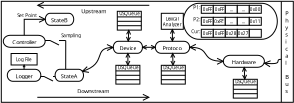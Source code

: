 <?xml version="1.0" encoding="UTF-8"?>
<dia:diagram xmlns:dia="http://www.lysator.liu.se/~alla/dia/">
  <dia:layer name="Markers" visible="false">
    <dia:object type="Flowchart - Box" version="0" id="O0">
      <dia:attribute name="obj_pos">
        <dia:point val="-1.396,13.523"/>
      </dia:attribute>
      <dia:attribute name="obj_bb">
        <dia:rectangle val="-1.446,13.473;3.306,15.932"/>
      </dia:attribute>
      <dia:attribute name="elem_corner">
        <dia:point val="-1.396,13.523"/>
      </dia:attribute>
      <dia:attribute name="elem_width">
        <dia:real val="4.652"/>
      </dia:attribute>
      <dia:attribute name="elem_height">
        <dia:real val="2.359"/>
      </dia:attribute>
      <dia:attribute name="show_background">
        <dia:boolean val="true"/>
      </dia:attribute>
      <dia:attribute name="padding">
        <dia:real val="0.5"/>
      </dia:attribute>
      <dia:attribute name="text">
        <dia:composite type="text">
          <dia:attribute name="string">
            <dia:string>##</dia:string>
          </dia:attribute>
          <dia:attribute name="font">
            <dia:font family="sans" style="0" name="Helvetica"/>
          </dia:attribute>
          <dia:attribute name="height">
            <dia:real val="0.8"/>
          </dia:attribute>
          <dia:attribute name="pos">
            <dia:point val="0.93,14.898"/>
          </dia:attribute>
          <dia:attribute name="color">
            <dia:color val="#000000"/>
          </dia:attribute>
          <dia:attribute name="alignment">
            <dia:enum val="1"/>
          </dia:attribute>
        </dia:composite>
      </dia:attribute>
    </dia:object>
    <dia:object type="Flowchart - Box" version="0" id="O1">
      <dia:attribute name="obj_pos">
        <dia:point val="13,13.5"/>
      </dia:attribute>
      <dia:attribute name="obj_bb">
        <dia:rectangle val="12.95,13.45;17.702,15.909"/>
      </dia:attribute>
      <dia:attribute name="elem_corner">
        <dia:point val="13,13.5"/>
      </dia:attribute>
      <dia:attribute name="elem_width">
        <dia:real val="4.652"/>
      </dia:attribute>
      <dia:attribute name="elem_height">
        <dia:real val="2.359"/>
      </dia:attribute>
      <dia:attribute name="show_background">
        <dia:boolean val="true"/>
      </dia:attribute>
      <dia:attribute name="padding">
        <dia:real val="0.5"/>
      </dia:attribute>
      <dia:attribute name="text">
        <dia:composite type="text">
          <dia:attribute name="string">
            <dia:string>##</dia:string>
          </dia:attribute>
          <dia:attribute name="font">
            <dia:font family="sans" style="0" name="Helvetica"/>
          </dia:attribute>
          <dia:attribute name="height">
            <dia:real val="0.8"/>
          </dia:attribute>
          <dia:attribute name="pos">
            <dia:point val="15.326,14.875"/>
          </dia:attribute>
          <dia:attribute name="color">
            <dia:color val="#000000"/>
          </dia:attribute>
          <dia:attribute name="alignment">
            <dia:enum val="1"/>
          </dia:attribute>
        </dia:composite>
      </dia:attribute>
    </dia:object>
  </dia:layer>
  <dia:layer name="Background" visible="true">
    <dia:object type="Flowchart - Box" version="0" id="O2">
      <dia:attribute name="obj_pos">
        <dia:point val="1,17"/>
      </dia:attribute>
      <dia:attribute name="obj_bb">
        <dia:rectangle val="0.985,16.985;15.615,22.065"/>
      </dia:attribute>
      <dia:attribute name="elem_corner">
        <dia:point val="1,17"/>
      </dia:attribute>
      <dia:attribute name="elem_width">
        <dia:real val="14.6"/>
      </dia:attribute>
      <dia:attribute name="elem_height">
        <dia:real val="5.05"/>
      </dia:attribute>
      <dia:attribute name="border_width">
        <dia:real val="0.03"/>
      </dia:attribute>
      <dia:attribute name="show_background">
        <dia:boolean val="true"/>
      </dia:attribute>
      <dia:attribute name="padding">
        <dia:real val="0.5"/>
      </dia:attribute>
      <dia:attribute name="text">
        <dia:composite type="text">
          <dia:attribute name="string">
            <dia:string>##</dia:string>
          </dia:attribute>
          <dia:attribute name="font">
            <dia:font family="sans" style="0" name="Helvetica"/>
          </dia:attribute>
          <dia:attribute name="height">
            <dia:real val="0.8"/>
          </dia:attribute>
          <dia:attribute name="pos">
            <dia:point val="8.3,19.72"/>
          </dia:attribute>
          <dia:attribute name="color">
            <dia:color val="#000000"/>
          </dia:attribute>
          <dia:attribute name="alignment">
            <dia:enum val="1"/>
          </dia:attribute>
        </dia:composite>
      </dia:attribute>
    </dia:object>
    <dia:object type="Standard - Text" version="1" id="O3">
      <dia:attribute name="obj_pos">
        <dia:point val="15.2,17.4"/>
      </dia:attribute>
      <dia:attribute name="obj_bb">
        <dia:rectangle val="15.2,17.4;15.393,21.611"/>
      </dia:attribute>
      <dia:attribute name="text">
        <dia:composite type="text">
          <dia:attribute name="string">
            <dia:string>#P
h
y
s
i
c
a
l

B
u
s#</dia:string>
          </dia:attribute>
          <dia:attribute name="font">
            <dia:font family="sans" style="0" name="Helvetica"/>
          </dia:attribute>
          <dia:attribute name="height">
            <dia:real val="0.353"/>
          </dia:attribute>
          <dia:attribute name="pos">
            <dia:point val="15.2,17.663"/>
          </dia:attribute>
          <dia:attribute name="color">
            <dia:color val="#000000"/>
          </dia:attribute>
          <dia:attribute name="alignment">
            <dia:enum val="0"/>
          </dia:attribute>
        </dia:composite>
      </dia:attribute>
      <dia:attribute name="valign">
        <dia:enum val="0"/>
      </dia:attribute>
    </dia:object>
    <dia:object type="Standard - Line" version="0" id="O4">
      <dia:attribute name="obj_pos">
        <dia:point val="15,17"/>
      </dia:attribute>
      <dia:attribute name="obj_bb">
        <dia:rectangle val="14.995,16.995;15.005,22.055"/>
      </dia:attribute>
      <dia:attribute name="conn_endpoints">
        <dia:point val="15,17"/>
        <dia:point val="15,22.05"/>
      </dia:attribute>
      <dia:attribute name="numcp">
        <dia:int val="1"/>
      </dia:attribute>
      <dia:attribute name="line_width">
        <dia:real val="0.01"/>
      </dia:attribute>
    </dia:object>
  </dia:layer>
  <dia:layer name="Main" visible="true" active="true">
    <dia:object type="Flowchart - Terminal" version="1" id="O5">
      <dia:attribute name="obj_pos">
        <dia:point val="6.6,19"/>
      </dia:attribute>
      <dia:attribute name="obj_bb">
        <dia:rectangle val="6.595,18.995;8.064,19.605"/>
      </dia:attribute>
      <dia:attribute name="meta">
        <dia:composite type="dict"/>
      </dia:attribute>
      <dia:attribute name="elem_corner">
        <dia:point val="6.6,19"/>
      </dia:attribute>
      <dia:attribute name="elem_width">
        <dia:real val="1.459"/>
      </dia:attribute>
      <dia:attribute name="elem_height">
        <dia:real val="0.6"/>
      </dia:attribute>
      <dia:attribute name="line_width">
        <dia:real val="0.01"/>
      </dia:attribute>
      <dia:attribute name="line_colour">
        <dia:color val="#000000"/>
      </dia:attribute>
      <dia:attribute name="fill_colour">
        <dia:color val="#ffffff"/>
      </dia:attribute>
      <dia:attribute name="show_background">
        <dia:boolean val="true"/>
      </dia:attribute>
      <dia:attribute name="line_style">
        <dia:enum val="0"/>
        <dia:real val="1"/>
      </dia:attribute>
      <dia:attribute name="padding">
        <dia:real val="0"/>
      </dia:attribute>
      <dia:attribute name="text">
        <dia:composite type="text">
          <dia:attribute name="string">
            <dia:string>#Device#</dia:string>
          </dia:attribute>
          <dia:attribute name="font">
            <dia:font family="sans" style="0" name="Helvetica"/>
          </dia:attribute>
          <dia:attribute name="height">
            <dia:real val="0.353"/>
          </dia:attribute>
          <dia:attribute name="pos">
            <dia:point val="7.329,19.388"/>
          </dia:attribute>
          <dia:attribute name="color">
            <dia:color val="#000000"/>
          </dia:attribute>
          <dia:attribute name="alignment">
            <dia:enum val="1"/>
          </dia:attribute>
        </dia:composite>
      </dia:attribute>
      <dia:attribute name="flip_horizontal">
        <dia:boolean val="false"/>
      </dia:attribute>
      <dia:attribute name="flip_vertical">
        <dia:boolean val="false"/>
      </dia:attribute>
      <dia:attribute name="subscale">
        <dia:real val="1"/>
      </dia:attribute>
    </dia:object>
    <dia:object type="Flowchart - Terminal" version="1" id="O6">
      <dia:attribute name="obj_pos">
        <dia:point val="8.7,19"/>
      </dia:attribute>
      <dia:attribute name="obj_bb">
        <dia:rectangle val="8.695,18.995;10.422,19.605"/>
      </dia:attribute>
      <dia:attribute name="meta">
        <dia:composite type="dict"/>
      </dia:attribute>
      <dia:attribute name="elem_corner">
        <dia:point val="8.7,19"/>
      </dia:attribute>
      <dia:attribute name="elem_width">
        <dia:real val="1.717"/>
      </dia:attribute>
      <dia:attribute name="elem_height">
        <dia:real val="0.6"/>
      </dia:attribute>
      <dia:attribute name="line_width">
        <dia:real val="0.01"/>
      </dia:attribute>
      <dia:attribute name="line_colour">
        <dia:color val="#000000"/>
      </dia:attribute>
      <dia:attribute name="fill_colour">
        <dia:color val="#ffffff"/>
      </dia:attribute>
      <dia:attribute name="show_background">
        <dia:boolean val="true"/>
      </dia:attribute>
      <dia:attribute name="line_style">
        <dia:enum val="0"/>
        <dia:real val="1"/>
      </dia:attribute>
      <dia:attribute name="padding">
        <dia:real val="0"/>
      </dia:attribute>
      <dia:attribute name="text">
        <dia:composite type="text">
          <dia:attribute name="string">
            <dia:string>#Protocol#</dia:string>
          </dia:attribute>
          <dia:attribute name="font">
            <dia:font family="sans" style="0" name="Helvetica"/>
          </dia:attribute>
          <dia:attribute name="height">
            <dia:real val="0.353"/>
          </dia:attribute>
          <dia:attribute name="pos">
            <dia:point val="9.559,19.388"/>
          </dia:attribute>
          <dia:attribute name="color">
            <dia:color val="#000000"/>
          </dia:attribute>
          <dia:attribute name="alignment">
            <dia:enum val="1"/>
          </dia:attribute>
        </dia:composite>
      </dia:attribute>
      <dia:attribute name="flip_horizontal">
        <dia:boolean val="false"/>
      </dia:attribute>
      <dia:attribute name="flip_vertical">
        <dia:boolean val="false"/>
      </dia:attribute>
      <dia:attribute name="subscale">
        <dia:real val="1"/>
      </dia:attribute>
    </dia:object>
    <dia:object type="Flowchart - Terminal" version="1" id="O7">
      <dia:attribute name="obj_pos">
        <dia:point val="12.1,19.7"/>
      </dia:attribute>
      <dia:attribute name="obj_bb">
        <dia:rectangle val="12.095,19.695;14.16,20.305"/>
      </dia:attribute>
      <dia:attribute name="meta">
        <dia:composite type="dict"/>
      </dia:attribute>
      <dia:attribute name="elem_corner">
        <dia:point val="12.1,19.7"/>
      </dia:attribute>
      <dia:attribute name="elem_width">
        <dia:real val="2.055"/>
      </dia:attribute>
      <dia:attribute name="elem_height">
        <dia:real val="0.6"/>
      </dia:attribute>
      <dia:attribute name="line_width">
        <dia:real val="0.01"/>
      </dia:attribute>
      <dia:attribute name="line_colour">
        <dia:color val="#000000"/>
      </dia:attribute>
      <dia:attribute name="fill_colour">
        <dia:color val="#ffffff"/>
      </dia:attribute>
      <dia:attribute name="show_background">
        <dia:boolean val="true"/>
      </dia:attribute>
      <dia:attribute name="line_style">
        <dia:enum val="0"/>
        <dia:real val="1"/>
      </dia:attribute>
      <dia:attribute name="padding">
        <dia:real val="0"/>
      </dia:attribute>
      <dia:attribute name="text">
        <dia:composite type="text">
          <dia:attribute name="string">
            <dia:string>#Hardware#</dia:string>
          </dia:attribute>
          <dia:attribute name="font">
            <dia:font family="sans" style="0" name="Helvetica"/>
          </dia:attribute>
          <dia:attribute name="height">
            <dia:real val="0.353"/>
          </dia:attribute>
          <dia:attribute name="pos">
            <dia:point val="13.127,20.088"/>
          </dia:attribute>
          <dia:attribute name="color">
            <dia:color val="#000000"/>
          </dia:attribute>
          <dia:attribute name="alignment">
            <dia:enum val="1"/>
          </dia:attribute>
        </dia:composite>
      </dia:attribute>
      <dia:attribute name="flip_horizontal">
        <dia:boolean val="false"/>
      </dia:attribute>
      <dia:attribute name="flip_vertical">
        <dia:boolean val="false"/>
      </dia:attribute>
      <dia:attribute name="subscale">
        <dia:real val="1"/>
      </dia:attribute>
    </dia:object>
    <dia:group>
      <dia:object type="Flowchart - Box" version="0" id="O8">
        <dia:attribute name="obj_pos">
          <dia:point val="6.729,20.2"/>
        </dia:attribute>
        <dia:attribute name="obj_bb">
          <dia:rectangle val="6.724,20.195;7.934,21.145"/>
        </dia:attribute>
        <dia:attribute name="elem_corner">
          <dia:point val="6.729,20.2"/>
        </dia:attribute>
        <dia:attribute name="elem_width">
          <dia:real val="1.2"/>
        </dia:attribute>
        <dia:attribute name="elem_height">
          <dia:real val="0.94"/>
        </dia:attribute>
        <dia:attribute name="border_width">
          <dia:real val="0.01"/>
        </dia:attribute>
        <dia:attribute name="show_background">
          <dia:boolean val="true"/>
        </dia:attribute>
        <dia:attribute name="padding">
          <dia:real val="0"/>
        </dia:attribute>
        <dia:attribute name="text">
          <dia:composite type="text">
            <dia:attribute name="string">
              <dia:string>##</dia:string>
            </dia:attribute>
            <dia:attribute name="font">
              <dia:font family="sans" style="0" name="Helvetica"/>
            </dia:attribute>
            <dia:attribute name="height">
              <dia:real val="0.282"/>
            </dia:attribute>
            <dia:attribute name="pos">
              <dia:point val="7.329,20.739"/>
            </dia:attribute>
            <dia:attribute name="color">
              <dia:color val="#000000"/>
            </dia:attribute>
            <dia:attribute name="alignment">
              <dia:enum val="1"/>
            </dia:attribute>
          </dia:composite>
        </dia:attribute>
      </dia:object>
      <dia:object type="Standard - Text" version="1" id="O9">
        <dia:attribute name="obj_pos">
          <dia:point val="6.829,20.4"/>
        </dia:attribute>
        <dia:attribute name="obj_bb">
          <dia:rectangle val="6.829,20.19;7.889,20.455"/>
        </dia:attribute>
        <dia:attribute name="text">
          <dia:composite type="text">
            <dia:attribute name="string">
              <dia:string>#DSQueue#</dia:string>
            </dia:attribute>
            <dia:attribute name="font">
              <dia:font family="sans" style="0" name="Helvetica"/>
            </dia:attribute>
            <dia:attribute name="height">
              <dia:real val="0.282"/>
            </dia:attribute>
            <dia:attribute name="pos">
              <dia:point val="6.829,20.4"/>
            </dia:attribute>
            <dia:attribute name="color">
              <dia:color val="#000000"/>
            </dia:attribute>
            <dia:attribute name="alignment">
              <dia:enum val="0"/>
            </dia:attribute>
          </dia:composite>
        </dia:attribute>
        <dia:attribute name="valign">
          <dia:enum val="3"/>
        </dia:attribute>
      </dia:object>
      <dia:object type="Standard - Line" version="0" id="O10">
        <dia:attribute name="obj_pos">
          <dia:point val="7.929,20.48"/>
        </dia:attribute>
        <dia:attribute name="obj_bb">
          <dia:rectangle val="6.724,20.475;7.934,20.485"/>
        </dia:attribute>
        <dia:attribute name="conn_endpoints">
          <dia:point val="7.929,20.48"/>
          <dia:point val="6.729,20.48"/>
        </dia:attribute>
        <dia:attribute name="numcp">
          <dia:int val="1"/>
        </dia:attribute>
        <dia:attribute name="line_width">
          <dia:real val="0.01"/>
        </dia:attribute>
      </dia:object>
      <dia:object type="Standard - Line" version="0" id="O11">
        <dia:attribute name="obj_pos">
          <dia:point val="7.929,20.7"/>
        </dia:attribute>
        <dia:attribute name="obj_bb">
          <dia:rectangle val="6.724,20.695;7.934,20.705"/>
        </dia:attribute>
        <dia:attribute name="conn_endpoints">
          <dia:point val="7.929,20.7"/>
          <dia:point val="6.729,20.7"/>
        </dia:attribute>
        <dia:attribute name="numcp">
          <dia:int val="1"/>
        </dia:attribute>
        <dia:attribute name="line_width">
          <dia:real val="0.01"/>
        </dia:attribute>
      </dia:object>
      <dia:object type="Standard - Line" version="0" id="O12">
        <dia:attribute name="obj_pos">
          <dia:point val="7.929,20.92"/>
        </dia:attribute>
        <dia:attribute name="obj_bb">
          <dia:rectangle val="6.724,20.915;7.934,20.925"/>
        </dia:attribute>
        <dia:attribute name="conn_endpoints">
          <dia:point val="7.929,20.92"/>
          <dia:point val="6.729,20.92"/>
        </dia:attribute>
        <dia:attribute name="numcp">
          <dia:int val="1"/>
        </dia:attribute>
        <dia:attribute name="line_width">
          <dia:real val="0.01"/>
        </dia:attribute>
      </dia:object>
    </dia:group>
    <dia:group>
      <dia:object type="Flowchart - Box" version="0" id="O13">
        <dia:attribute name="obj_pos">
          <dia:point val="6.8,17.5"/>
        </dia:attribute>
        <dia:attribute name="obj_bb">
          <dia:rectangle val="6.795,17.495;8.005,18.445"/>
        </dia:attribute>
        <dia:attribute name="elem_corner">
          <dia:point val="6.8,17.5"/>
        </dia:attribute>
        <dia:attribute name="elem_width">
          <dia:real val="1.2"/>
        </dia:attribute>
        <dia:attribute name="elem_height">
          <dia:real val="0.94"/>
        </dia:attribute>
        <dia:attribute name="border_width">
          <dia:real val="0.01"/>
        </dia:attribute>
        <dia:attribute name="show_background">
          <dia:boolean val="true"/>
        </dia:attribute>
        <dia:attribute name="padding">
          <dia:real val="0"/>
        </dia:attribute>
        <dia:attribute name="text">
          <dia:composite type="text">
            <dia:attribute name="string">
              <dia:string>##</dia:string>
            </dia:attribute>
            <dia:attribute name="font">
              <dia:font family="sans" style="0" name="Helvetica"/>
            </dia:attribute>
            <dia:attribute name="height">
              <dia:real val="0.282"/>
            </dia:attribute>
            <dia:attribute name="pos">
              <dia:point val="7.4,18.039"/>
            </dia:attribute>
            <dia:attribute name="color">
              <dia:color val="#000000"/>
            </dia:attribute>
            <dia:attribute name="alignment">
              <dia:enum val="1"/>
            </dia:attribute>
          </dia:composite>
        </dia:attribute>
      </dia:object>
      <dia:object type="Standard - Text" version="1" id="O14">
        <dia:attribute name="obj_pos">
          <dia:point val="6.9,17.7"/>
        </dia:attribute>
        <dia:attribute name="obj_bb">
          <dia:rectangle val="6.9,17.49;7.95,17.755"/>
        </dia:attribute>
        <dia:attribute name="text">
          <dia:composite type="text">
            <dia:attribute name="string">
              <dia:string>#USQueue#</dia:string>
            </dia:attribute>
            <dia:attribute name="font">
              <dia:font family="sans" style="0" name="Helvetica"/>
            </dia:attribute>
            <dia:attribute name="height">
              <dia:real val="0.282"/>
            </dia:attribute>
            <dia:attribute name="pos">
              <dia:point val="6.9,17.7"/>
            </dia:attribute>
            <dia:attribute name="color">
              <dia:color val="#000000"/>
            </dia:attribute>
            <dia:attribute name="alignment">
              <dia:enum val="0"/>
            </dia:attribute>
          </dia:composite>
        </dia:attribute>
        <dia:attribute name="valign">
          <dia:enum val="3"/>
        </dia:attribute>
      </dia:object>
      <dia:object type="Standard - Line" version="0" id="O15">
        <dia:attribute name="obj_pos">
          <dia:point val="8,17.78"/>
        </dia:attribute>
        <dia:attribute name="obj_bb">
          <dia:rectangle val="6.795,17.775;8.005,17.785"/>
        </dia:attribute>
        <dia:attribute name="conn_endpoints">
          <dia:point val="8,17.78"/>
          <dia:point val="6.8,17.78"/>
        </dia:attribute>
        <dia:attribute name="numcp">
          <dia:int val="1"/>
        </dia:attribute>
        <dia:attribute name="line_width">
          <dia:real val="0.01"/>
        </dia:attribute>
      </dia:object>
      <dia:object type="Standard - Line" version="0" id="O16">
        <dia:attribute name="obj_pos">
          <dia:point val="8,18"/>
        </dia:attribute>
        <dia:attribute name="obj_bb">
          <dia:rectangle val="6.795,17.995;8.005,18.005"/>
        </dia:attribute>
        <dia:attribute name="conn_endpoints">
          <dia:point val="8,18"/>
          <dia:point val="6.8,18"/>
        </dia:attribute>
        <dia:attribute name="numcp">
          <dia:int val="1"/>
        </dia:attribute>
        <dia:attribute name="line_width">
          <dia:real val="0.01"/>
        </dia:attribute>
      </dia:object>
      <dia:object type="Standard - Line" version="0" id="O17">
        <dia:attribute name="obj_pos">
          <dia:point val="8,18.22"/>
        </dia:attribute>
        <dia:attribute name="obj_bb">
          <dia:rectangle val="6.795,18.215;8.005,18.225"/>
        </dia:attribute>
        <dia:attribute name="conn_endpoints">
          <dia:point val="8,18.22"/>
          <dia:point val="6.8,18.22"/>
        </dia:attribute>
        <dia:attribute name="numcp">
          <dia:int val="1"/>
        </dia:attribute>
        <dia:attribute name="line_width">
          <dia:real val="0.01"/>
        </dia:attribute>
      </dia:object>
    </dia:group>
    <dia:group>
      <dia:object type="Flowchart - Box" version="0" id="O18">
        <dia:attribute name="obj_pos">
          <dia:point val="9,20.2"/>
        </dia:attribute>
        <dia:attribute name="obj_bb">
          <dia:rectangle val="8.995,20.195;10.205,21.145"/>
        </dia:attribute>
        <dia:attribute name="elem_corner">
          <dia:point val="9,20.2"/>
        </dia:attribute>
        <dia:attribute name="elem_width">
          <dia:real val="1.2"/>
        </dia:attribute>
        <dia:attribute name="elem_height">
          <dia:real val="0.94"/>
        </dia:attribute>
        <dia:attribute name="border_width">
          <dia:real val="0.01"/>
        </dia:attribute>
        <dia:attribute name="show_background">
          <dia:boolean val="true"/>
        </dia:attribute>
        <dia:attribute name="padding">
          <dia:real val="0"/>
        </dia:attribute>
        <dia:attribute name="text">
          <dia:composite type="text">
            <dia:attribute name="string">
              <dia:string>##</dia:string>
            </dia:attribute>
            <dia:attribute name="font">
              <dia:font family="sans" style="0" name="Helvetica"/>
            </dia:attribute>
            <dia:attribute name="height">
              <dia:real val="0.282"/>
            </dia:attribute>
            <dia:attribute name="pos">
              <dia:point val="9.6,20.739"/>
            </dia:attribute>
            <dia:attribute name="color">
              <dia:color val="#000000"/>
            </dia:attribute>
            <dia:attribute name="alignment">
              <dia:enum val="1"/>
            </dia:attribute>
          </dia:composite>
        </dia:attribute>
      </dia:object>
      <dia:object type="Standard - Text" version="1" id="O19">
        <dia:attribute name="obj_pos">
          <dia:point val="9.1,20.4"/>
        </dia:attribute>
        <dia:attribute name="obj_bb">
          <dia:rectangle val="9.1,20.19;10.16,20.455"/>
        </dia:attribute>
        <dia:attribute name="text">
          <dia:composite type="text">
            <dia:attribute name="string">
              <dia:string>#DSQueue#</dia:string>
            </dia:attribute>
            <dia:attribute name="font">
              <dia:font family="sans" style="0" name="Helvetica"/>
            </dia:attribute>
            <dia:attribute name="height">
              <dia:real val="0.282"/>
            </dia:attribute>
            <dia:attribute name="pos">
              <dia:point val="9.1,20.4"/>
            </dia:attribute>
            <dia:attribute name="color">
              <dia:color val="#000000"/>
            </dia:attribute>
            <dia:attribute name="alignment">
              <dia:enum val="0"/>
            </dia:attribute>
          </dia:composite>
        </dia:attribute>
        <dia:attribute name="valign">
          <dia:enum val="3"/>
        </dia:attribute>
      </dia:object>
      <dia:object type="Standard - Line" version="0" id="O20">
        <dia:attribute name="obj_pos">
          <dia:point val="10.2,20.48"/>
        </dia:attribute>
        <dia:attribute name="obj_bb">
          <dia:rectangle val="8.995,20.475;10.205,20.485"/>
        </dia:attribute>
        <dia:attribute name="conn_endpoints">
          <dia:point val="10.2,20.48"/>
          <dia:point val="9,20.48"/>
        </dia:attribute>
        <dia:attribute name="numcp">
          <dia:int val="1"/>
        </dia:attribute>
        <dia:attribute name="line_width">
          <dia:real val="0.01"/>
        </dia:attribute>
      </dia:object>
      <dia:object type="Standard - Line" version="0" id="O21">
        <dia:attribute name="obj_pos">
          <dia:point val="10.2,20.7"/>
        </dia:attribute>
        <dia:attribute name="obj_bb">
          <dia:rectangle val="8.995,20.695;10.205,20.705"/>
        </dia:attribute>
        <dia:attribute name="conn_endpoints">
          <dia:point val="10.2,20.7"/>
          <dia:point val="9,20.7"/>
        </dia:attribute>
        <dia:attribute name="numcp">
          <dia:int val="1"/>
        </dia:attribute>
        <dia:attribute name="line_width">
          <dia:real val="0.01"/>
        </dia:attribute>
      </dia:object>
      <dia:object type="Standard - Line" version="0" id="O22">
        <dia:attribute name="obj_pos">
          <dia:point val="10.2,20.92"/>
        </dia:attribute>
        <dia:attribute name="obj_bb">
          <dia:rectangle val="8.995,20.915;10.205,20.925"/>
        </dia:attribute>
        <dia:attribute name="conn_endpoints">
          <dia:point val="10.2,20.92"/>
          <dia:point val="9,20.92"/>
        </dia:attribute>
        <dia:attribute name="numcp">
          <dia:int val="1"/>
        </dia:attribute>
        <dia:attribute name="line_width">
          <dia:real val="0.01"/>
        </dia:attribute>
      </dia:object>
    </dia:group>
    <dia:object type="Flowchart - Box" version="0" id="O23">
      <dia:attribute name="obj_pos">
        <dia:point val="9,17.6"/>
      </dia:attribute>
      <dia:attribute name="obj_bb">
        <dia:rectangle val="8.995,17.595;10.105,18.405"/>
      </dia:attribute>
      <dia:attribute name="elem_corner">
        <dia:point val="9,17.6"/>
      </dia:attribute>
      <dia:attribute name="elem_width">
        <dia:real val="1.1"/>
      </dia:attribute>
      <dia:attribute name="elem_height">
        <dia:real val="0.8"/>
      </dia:attribute>
      <dia:attribute name="border_width">
        <dia:real val="0.01"/>
      </dia:attribute>
      <dia:attribute name="show_background">
        <dia:boolean val="true"/>
      </dia:attribute>
      <dia:attribute name="padding">
        <dia:real val="0"/>
      </dia:attribute>
      <dia:attribute name="text">
        <dia:composite type="text">
          <dia:attribute name="string">
            <dia:string>#Lexical
Analyzer#</dia:string>
          </dia:attribute>
          <dia:attribute name="font">
            <dia:font family="sans" style="0" name="Helvetica"/>
          </dia:attribute>
          <dia:attribute name="height">
            <dia:real val="0.282"/>
          </dia:attribute>
          <dia:attribute name="pos">
            <dia:point val="9.55,17.928"/>
          </dia:attribute>
          <dia:attribute name="color">
            <dia:color val="#000000"/>
          </dia:attribute>
          <dia:attribute name="alignment">
            <dia:enum val="1"/>
          </dia:attribute>
        </dia:composite>
      </dia:attribute>
    </dia:object>
    <dia:group>
      <dia:object type="Flowchart - Box" version="0" id="O24">
        <dia:attribute name="obj_pos">
          <dia:point val="12.6,20.9"/>
        </dia:attribute>
        <dia:attribute name="obj_bb">
          <dia:rectangle val="12.595,20.895;13.805,21.845"/>
        </dia:attribute>
        <dia:attribute name="elem_corner">
          <dia:point val="12.6,20.9"/>
        </dia:attribute>
        <dia:attribute name="elem_width">
          <dia:real val="1.2"/>
        </dia:attribute>
        <dia:attribute name="elem_height">
          <dia:real val="0.94"/>
        </dia:attribute>
        <dia:attribute name="border_width">
          <dia:real val="0.01"/>
        </dia:attribute>
        <dia:attribute name="show_background">
          <dia:boolean val="true"/>
        </dia:attribute>
        <dia:attribute name="padding">
          <dia:real val="0"/>
        </dia:attribute>
        <dia:attribute name="text">
          <dia:composite type="text">
            <dia:attribute name="string">
              <dia:string>##</dia:string>
            </dia:attribute>
            <dia:attribute name="font">
              <dia:font family="sans" style="0" name="Helvetica"/>
            </dia:attribute>
            <dia:attribute name="height">
              <dia:real val="0.282"/>
            </dia:attribute>
            <dia:attribute name="pos">
              <dia:point val="13.2,21.439"/>
            </dia:attribute>
            <dia:attribute name="color">
              <dia:color val="#000000"/>
            </dia:attribute>
            <dia:attribute name="alignment">
              <dia:enum val="1"/>
            </dia:attribute>
          </dia:composite>
        </dia:attribute>
      </dia:object>
      <dia:object type="Standard - Text" version="1" id="O25">
        <dia:attribute name="obj_pos">
          <dia:point val="12.7,21.1"/>
        </dia:attribute>
        <dia:attribute name="obj_bb">
          <dia:rectangle val="12.7,20.89;13.76,21.155"/>
        </dia:attribute>
        <dia:attribute name="text">
          <dia:composite type="text">
            <dia:attribute name="string">
              <dia:string>#DSQueue#</dia:string>
            </dia:attribute>
            <dia:attribute name="font">
              <dia:font family="sans" style="0" name="Helvetica"/>
            </dia:attribute>
            <dia:attribute name="height">
              <dia:real val="0.282"/>
            </dia:attribute>
            <dia:attribute name="pos">
              <dia:point val="12.7,21.1"/>
            </dia:attribute>
            <dia:attribute name="color">
              <dia:color val="#000000"/>
            </dia:attribute>
            <dia:attribute name="alignment">
              <dia:enum val="0"/>
            </dia:attribute>
          </dia:composite>
        </dia:attribute>
        <dia:attribute name="valign">
          <dia:enum val="3"/>
        </dia:attribute>
      </dia:object>
      <dia:object type="Standard - Line" version="0" id="O26">
        <dia:attribute name="obj_pos">
          <dia:point val="13.8,21.18"/>
        </dia:attribute>
        <dia:attribute name="obj_bb">
          <dia:rectangle val="12.595,21.175;13.805,21.185"/>
        </dia:attribute>
        <dia:attribute name="conn_endpoints">
          <dia:point val="13.8,21.18"/>
          <dia:point val="12.6,21.18"/>
        </dia:attribute>
        <dia:attribute name="numcp">
          <dia:int val="1"/>
        </dia:attribute>
        <dia:attribute name="line_width">
          <dia:real val="0.01"/>
        </dia:attribute>
      </dia:object>
      <dia:object type="Standard - Line" version="0" id="O27">
        <dia:attribute name="obj_pos">
          <dia:point val="13.8,21.4"/>
        </dia:attribute>
        <dia:attribute name="obj_bb">
          <dia:rectangle val="12.595,21.395;13.805,21.405"/>
        </dia:attribute>
        <dia:attribute name="conn_endpoints">
          <dia:point val="13.8,21.4"/>
          <dia:point val="12.6,21.4"/>
        </dia:attribute>
        <dia:attribute name="numcp">
          <dia:int val="1"/>
        </dia:attribute>
        <dia:attribute name="line_width">
          <dia:real val="0.01"/>
        </dia:attribute>
      </dia:object>
      <dia:object type="Standard - Line" version="0" id="O28">
        <dia:attribute name="obj_pos">
          <dia:point val="13.8,21.62"/>
        </dia:attribute>
        <dia:attribute name="obj_bb">
          <dia:rectangle val="12.595,21.615;13.805,21.625"/>
        </dia:attribute>
        <dia:attribute name="conn_endpoints">
          <dia:point val="13.8,21.62"/>
          <dia:point val="12.6,21.62"/>
        </dia:attribute>
        <dia:attribute name="numcp">
          <dia:int val="1"/>
        </dia:attribute>
        <dia:attribute name="line_width">
          <dia:real val="0.01"/>
        </dia:attribute>
      </dia:object>
    </dia:group>
    <dia:object type="Standard - BezierLine" version="0" id="O29">
      <dia:attribute name="obj_pos">
        <dia:point val="9.559,19.3"/>
      </dia:attribute>
      <dia:attribute name="obj_bb">
        <dia:rectangle val="10.41,19.295;12.105,20.005"/>
      </dia:attribute>
      <dia:attribute name="bez_points">
        <dia:point val="9.559,19.3"/>
        <dia:point val="10.7,19.3"/>
        <dia:point val="11.9,20"/>
        <dia:point val="13.127,20"/>
      </dia:attribute>
      <dia:attribute name="corner_types">
        <dia:enum val="0"/>
        <dia:enum val="0"/>
      </dia:attribute>
      <dia:attribute name="line_width">
        <dia:real val="0.01"/>
      </dia:attribute>
      <dia:attribute name="start_arrow">
        <dia:enum val="1"/>
      </dia:attribute>
      <dia:attribute name="start_arrow_length">
        <dia:real val="0.3"/>
      </dia:attribute>
      <dia:attribute name="start_arrow_width">
        <dia:real val="0.3"/>
      </dia:attribute>
      <dia:attribute name="end_arrow">
        <dia:enum val="1"/>
      </dia:attribute>
      <dia:attribute name="end_arrow_length">
        <dia:real val="0.3"/>
      </dia:attribute>
      <dia:attribute name="end_arrow_width">
        <dia:real val="0.3"/>
      </dia:attribute>
      <dia:connections>
        <dia:connection handle="0" to="O6" connection="16"/>
        <dia:connection handle="3" to="O7" connection="16"/>
      </dia:connections>
    </dia:object>
    <dia:object type="Standard - BezierLine" version="0" id="O30">
      <dia:attribute name="obj_pos">
        <dia:point val="4.4,20.7"/>
      </dia:attribute>
      <dia:attribute name="obj_bb">
        <dia:rectangle val="5.036,19.303;6.601,20.509"/>
      </dia:attribute>
      <dia:attribute name="bez_points">
        <dia:point val="4.4,20.7"/>
        <dia:point val="5.7,20.3"/>
        <dia:point val="6.258,19.312"/>
        <dia:point val="7.329,19.3"/>
      </dia:attribute>
      <dia:attribute name="corner_types">
        <dia:enum val="0"/>
        <dia:enum val="0"/>
      </dia:attribute>
      <dia:attribute name="line_width">
        <dia:real val="0.01"/>
      </dia:attribute>
      <dia:attribute name="start_arrow">
        <dia:enum val="1"/>
      </dia:attribute>
      <dia:attribute name="start_arrow_length">
        <dia:real val="0.3"/>
      </dia:attribute>
      <dia:attribute name="start_arrow_width">
        <dia:real val="0.3"/>
      </dia:attribute>
      <dia:attribute name="end_arrow">
        <dia:enum val="1"/>
      </dia:attribute>
      <dia:attribute name="end_arrow_length">
        <dia:real val="0.3"/>
      </dia:attribute>
      <dia:attribute name="end_arrow_width">
        <dia:real val="0.3"/>
      </dia:attribute>
      <dia:connections>
        <dia:connection handle="0" to="O58" connection="16"/>
        <dia:connection handle="3" to="O5" connection="16"/>
      </dia:connections>
    </dia:object>
    <dia:object type="Electric - contact_o" version="1" id="O31">
      <dia:attribute name="obj_pos">
        <dia:point val="2.8,20.2"/>
      </dia:attribute>
      <dia:attribute name="obj_bb">
        <dia:rectangle val="2.796,19.954;3.926,21.326"/>
      </dia:attribute>
      <dia:attribute name="meta">
        <dia:composite type="dict"/>
      </dia:attribute>
      <dia:attribute name="elem_corner">
        <dia:point val="2.8,20.2"/>
      </dia:attribute>
      <dia:attribute name="elem_width">
        <dia:real val="1.122"/>
      </dia:attribute>
      <dia:attribute name="elem_height">
        <dia:real val="1.122"/>
      </dia:attribute>
      <dia:attribute name="line_width">
        <dia:real val="0.01"/>
      </dia:attribute>
      <dia:attribute name="line_colour">
        <dia:color val="#000000"/>
      </dia:attribute>
      <dia:attribute name="fill_colour">
        <dia:color val="#ffffff"/>
      </dia:attribute>
      <dia:attribute name="show_background">
        <dia:boolean val="true"/>
      </dia:attribute>
      <dia:attribute name="line_style">
        <dia:enum val="0"/>
        <dia:real val="1"/>
      </dia:attribute>
      <dia:attribute name="padding">
        <dia:real val="0.1"/>
      </dia:attribute>
      <dia:attribute name="text">
        <dia:composite type="text">
          <dia:attribute name="string">
            <dia:string>##</dia:string>
          </dia:attribute>
          <dia:attribute name="font">
            <dia:font family="sans" style="0" name="Helvetica"/>
          </dia:attribute>
          <dia:attribute name="height">
            <dia:real val="0.8"/>
          </dia:attribute>
          <dia:attribute name="pos">
            <dia:point val="3.361,20.649"/>
          </dia:attribute>
          <dia:attribute name="color">
            <dia:color val="#000000"/>
          </dia:attribute>
          <dia:attribute name="alignment">
            <dia:enum val="1"/>
          </dia:attribute>
        </dia:composite>
      </dia:attribute>
      <dia:attribute name="flip_horizontal">
        <dia:boolean val="true"/>
      </dia:attribute>
      <dia:attribute name="flip_vertical">
        <dia:boolean val="false"/>
      </dia:attribute>
      <dia:attribute name="subscale">
        <dia:real val="0.4"/>
      </dia:attribute>
    </dia:object>
    <dia:object type="Flowchart - Terminal" version="1" id="O32">
      <dia:attribute name="obj_pos">
        <dia:point val="1.3,20.4"/>
      </dia:attribute>
      <dia:attribute name="obj_bb">
        <dia:rectangle val="1.295,20.395;2.981,21.005"/>
      </dia:attribute>
      <dia:attribute name="meta">
        <dia:composite type="dict"/>
      </dia:attribute>
      <dia:attribute name="elem_corner">
        <dia:point val="1.3,20.4"/>
      </dia:attribute>
      <dia:attribute name="elem_width">
        <dia:real val="1.676"/>
      </dia:attribute>
      <dia:attribute name="elem_height">
        <dia:real val="0.6"/>
      </dia:attribute>
      <dia:attribute name="line_width">
        <dia:real val="0.01"/>
      </dia:attribute>
      <dia:attribute name="line_colour">
        <dia:color val="#000000"/>
      </dia:attribute>
      <dia:attribute name="fill_colour">
        <dia:color val="#ffffff"/>
      </dia:attribute>
      <dia:attribute name="show_background">
        <dia:boolean val="true"/>
      </dia:attribute>
      <dia:attribute name="line_style">
        <dia:enum val="0"/>
        <dia:real val="1"/>
      </dia:attribute>
      <dia:attribute name="padding">
        <dia:real val="0"/>
      </dia:attribute>
      <dia:attribute name="text">
        <dia:composite type="text">
          <dia:attribute name="string">
            <dia:string>#Logger#</dia:string>
          </dia:attribute>
          <dia:attribute name="font">
            <dia:font family="sans" style="0" name="Helvetica"/>
          </dia:attribute>
          <dia:attribute name="height">
            <dia:real val="0.353"/>
          </dia:attribute>
          <dia:attribute name="pos">
            <dia:point val="2.138,20.788"/>
          </dia:attribute>
          <dia:attribute name="color">
            <dia:color val="#000000"/>
          </dia:attribute>
          <dia:attribute name="alignment">
            <dia:enum val="1"/>
          </dia:attribute>
        </dia:composite>
      </dia:attribute>
      <dia:attribute name="flip_horizontal">
        <dia:boolean val="false"/>
      </dia:attribute>
      <dia:attribute name="flip_vertical">
        <dia:boolean val="false"/>
      </dia:attribute>
      <dia:attribute name="subscale">
        <dia:real val="1"/>
      </dia:attribute>
    </dia:object>
    <dia:object type="Flowchart - Terminal" version="1" id="O33">
      <dia:attribute name="obj_pos">
        <dia:point val="3.2,17.6"/>
      </dia:attribute>
      <dia:attribute name="obj_bb">
        <dia:rectangle val="3.195,17.595;4.626,18.205"/>
      </dia:attribute>
      <dia:attribute name="meta">
        <dia:composite type="dict"/>
      </dia:attribute>
      <dia:attribute name="elem_corner">
        <dia:point val="3.2,17.6"/>
      </dia:attribute>
      <dia:attribute name="elem_width">
        <dia:real val="1.421"/>
      </dia:attribute>
      <dia:attribute name="elem_height">
        <dia:real val="0.6"/>
      </dia:attribute>
      <dia:attribute name="line_width">
        <dia:real val="0.01"/>
      </dia:attribute>
      <dia:attribute name="line_colour">
        <dia:color val="#000000"/>
      </dia:attribute>
      <dia:attribute name="fill_colour">
        <dia:color val="#ffffff"/>
      </dia:attribute>
      <dia:attribute name="show_background">
        <dia:boolean val="true"/>
      </dia:attribute>
      <dia:attribute name="line_style">
        <dia:enum val="0"/>
        <dia:real val="1"/>
      </dia:attribute>
      <dia:attribute name="padding">
        <dia:real val="0"/>
      </dia:attribute>
      <dia:attribute name="text">
        <dia:composite type="text">
          <dia:attribute name="string">
            <dia:string>#StateB#</dia:string>
          </dia:attribute>
          <dia:attribute name="font">
            <dia:font family="sans" style="0" name="Helvetica"/>
          </dia:attribute>
          <dia:attribute name="height">
            <dia:real val="0.353"/>
          </dia:attribute>
          <dia:attribute name="pos">
            <dia:point val="3.911,17.988"/>
          </dia:attribute>
          <dia:attribute name="color">
            <dia:color val="#000000"/>
          </dia:attribute>
          <dia:attribute name="alignment">
            <dia:enum val="1"/>
          </dia:attribute>
        </dia:composite>
      </dia:attribute>
      <dia:attribute name="flip_horizontal">
        <dia:boolean val="false"/>
      </dia:attribute>
      <dia:attribute name="flip_vertical">
        <dia:boolean val="false"/>
      </dia:attribute>
      <dia:attribute name="subscale">
        <dia:real val="1"/>
      </dia:attribute>
    </dia:object>
    <dia:object type="Standard - Text" version="1" id="O34">
      <dia:attribute name="obj_pos">
        <dia:point val="9.8,18.1"/>
      </dia:attribute>
      <dia:attribute name="obj_bb">
        <dia:rectangle val="9.8,17.505;9.8,18.253"/>
      </dia:attribute>
      <dia:attribute name="text">
        <dia:composite type="text">
          <dia:attribute name="string">
            <dia:string>##</dia:string>
          </dia:attribute>
          <dia:attribute name="font">
            <dia:font family="sans" style="0" name="Helvetica"/>
          </dia:attribute>
          <dia:attribute name="height">
            <dia:real val="0.8"/>
          </dia:attribute>
          <dia:attribute name="pos">
            <dia:point val="9.8,18.1"/>
          </dia:attribute>
          <dia:attribute name="color">
            <dia:color val="#000000"/>
          </dia:attribute>
          <dia:attribute name="alignment">
            <dia:enum val="0"/>
          </dia:attribute>
        </dia:composite>
      </dia:attribute>
      <dia:attribute name="valign">
        <dia:enum val="3"/>
      </dia:attribute>
    </dia:object>
    <dia:group>
      <dia:object type="Flowchart - Terminal" version="1" id="O35">
        <dia:attribute name="obj_pos">
          <dia:point val="10.1,17.1"/>
        </dia:attribute>
        <dia:attribute name="obj_bb">
          <dia:rectangle val="10.095,17.095;14.805,18.905"/>
        </dia:attribute>
        <dia:attribute name="meta">
          <dia:composite type="dict"/>
        </dia:attribute>
        <dia:attribute name="elem_corner">
          <dia:point val="10.1,17.1"/>
        </dia:attribute>
        <dia:attribute name="elem_width">
          <dia:real val="4.7"/>
        </dia:attribute>
        <dia:attribute name="elem_height">
          <dia:real val="1.8"/>
        </dia:attribute>
        <dia:attribute name="line_width">
          <dia:real val="0.01"/>
        </dia:attribute>
        <dia:attribute name="line_colour">
          <dia:color val="#000000"/>
        </dia:attribute>
        <dia:attribute name="fill_colour">
          <dia:color val="#ffffff"/>
        </dia:attribute>
        <dia:attribute name="show_background">
          <dia:boolean val="true"/>
        </dia:attribute>
        <dia:attribute name="line_style">
          <dia:enum val="0"/>
          <dia:real val="1"/>
        </dia:attribute>
        <dia:attribute name="padding">
          <dia:real val="0"/>
        </dia:attribute>
        <dia:attribute name="text">
          <dia:composite type="text">
            <dia:attribute name="string">
              <dia:string>##</dia:string>
            </dia:attribute>
            <dia:attribute name="font">
              <dia:font family="sans" style="0" name="Helvetica"/>
            </dia:attribute>
            <dia:attribute name="height">
              <dia:real val="0.282"/>
            </dia:attribute>
            <dia:attribute name="pos">
              <dia:point val="12.45,18.071"/>
            </dia:attribute>
            <dia:attribute name="color">
              <dia:color val="#000000"/>
            </dia:attribute>
            <dia:attribute name="alignment">
              <dia:enum val="1"/>
            </dia:attribute>
          </dia:composite>
        </dia:attribute>
        <dia:attribute name="flip_horizontal">
          <dia:boolean val="false"/>
        </dia:attribute>
        <dia:attribute name="flip_vertical">
          <dia:boolean val="false"/>
        </dia:attribute>
        <dia:attribute name="subscale">
          <dia:real val="1"/>
        </dia:attribute>
      </dia:object>
      <dia:group>
        <dia:group>
          <dia:object type="Flowchart - Box" version="0" id="O36">
            <dia:attribute name="obj_pos">
              <dia:point val="11,17.2"/>
            </dia:attribute>
            <dia:attribute name="obj_bb">
              <dia:rectangle val="10.995,17.195;11.605,17.605"/>
            </dia:attribute>
            <dia:attribute name="elem_corner">
              <dia:point val="11,17.2"/>
            </dia:attribute>
            <dia:attribute name="elem_width">
              <dia:real val="0.6"/>
            </dia:attribute>
            <dia:attribute name="elem_height">
              <dia:real val="0.4"/>
            </dia:attribute>
            <dia:attribute name="border_width">
              <dia:real val="0.01"/>
            </dia:attribute>
            <dia:attribute name="show_background">
              <dia:boolean val="true"/>
            </dia:attribute>
            <dia:attribute name="padding">
              <dia:real val="0"/>
            </dia:attribute>
            <dia:attribute name="text">
              <dia:composite type="text">
                <dia:attribute name="string">
                  <dia:string>#0xFF#</dia:string>
                </dia:attribute>
                <dia:attribute name="font">
                  <dia:font family="sans" style="0" name="Helvetica"/>
                </dia:attribute>
                <dia:attribute name="height">
                  <dia:real val="0.282"/>
                </dia:attribute>
                <dia:attribute name="pos">
                  <dia:point val="11.3,17.469"/>
                </dia:attribute>
                <dia:attribute name="color">
                  <dia:color val="#000000"/>
                </dia:attribute>
                <dia:attribute name="alignment">
                  <dia:enum val="1"/>
                </dia:attribute>
              </dia:composite>
            </dia:attribute>
          </dia:object>
          <dia:object type="Flowchart - Box" version="0" id="O37">
            <dia:attribute name="obj_pos">
              <dia:point val="11.6,17.2"/>
            </dia:attribute>
            <dia:attribute name="obj_bb">
              <dia:rectangle val="11.595,17.195;12.205,17.605"/>
            </dia:attribute>
            <dia:attribute name="elem_corner">
              <dia:point val="11.6,17.2"/>
            </dia:attribute>
            <dia:attribute name="elem_width">
              <dia:real val="0.6"/>
            </dia:attribute>
            <dia:attribute name="elem_height">
              <dia:real val="0.4"/>
            </dia:attribute>
            <dia:attribute name="border_width">
              <dia:real val="0.01"/>
            </dia:attribute>
            <dia:attribute name="show_background">
              <dia:boolean val="true"/>
            </dia:attribute>
            <dia:attribute name="padding">
              <dia:real val="0"/>
            </dia:attribute>
            <dia:attribute name="text">
              <dia:composite type="text">
                <dia:attribute name="string">
                  <dia:string>#0xFF#</dia:string>
                </dia:attribute>
                <dia:attribute name="font">
                  <dia:font family="sans" style="0" name="Helvetica"/>
                </dia:attribute>
                <dia:attribute name="height">
                  <dia:real val="0.282"/>
                </dia:attribute>
                <dia:attribute name="pos">
                  <dia:point val="11.9,17.469"/>
                </dia:attribute>
                <dia:attribute name="color">
                  <dia:color val="#000000"/>
                </dia:attribute>
                <dia:attribute name="alignment">
                  <dia:enum val="1"/>
                </dia:attribute>
              </dia:composite>
            </dia:attribute>
          </dia:object>
          <dia:object type="Flowchart - Box" version="0" id="O38">
            <dia:attribute name="obj_pos">
              <dia:point val="12.2,17.2"/>
            </dia:attribute>
            <dia:attribute name="obj_bb">
              <dia:rectangle val="12.195,17.195;12.805,17.605"/>
            </dia:attribute>
            <dia:attribute name="elem_corner">
              <dia:point val="12.2,17.2"/>
            </dia:attribute>
            <dia:attribute name="elem_width">
              <dia:real val="0.6"/>
            </dia:attribute>
            <dia:attribute name="elem_height">
              <dia:real val="0.4"/>
            </dia:attribute>
            <dia:attribute name="border_width">
              <dia:real val="0.01"/>
            </dia:attribute>
            <dia:attribute name="show_background">
              <dia:boolean val="true"/>
            </dia:attribute>
            <dia:attribute name="padding">
              <dia:real val="0"/>
            </dia:attribute>
            <dia:attribute name="text">
              <dia:composite type="text">
                <dia:attribute name="string">
                  <dia:string>#...#</dia:string>
                </dia:attribute>
                <dia:attribute name="font">
                  <dia:font family="sans" style="0" name="Helvetica"/>
                </dia:attribute>
                <dia:attribute name="height">
                  <dia:real val="0.282"/>
                </dia:attribute>
                <dia:attribute name="pos">
                  <dia:point val="12.5,17.469"/>
                </dia:attribute>
                <dia:attribute name="color">
                  <dia:color val="#000000"/>
                </dia:attribute>
                <dia:attribute name="alignment">
                  <dia:enum val="1"/>
                </dia:attribute>
              </dia:composite>
            </dia:attribute>
          </dia:object>
          <dia:object type="Flowchart - Box" version="0" id="O39">
            <dia:attribute name="obj_pos">
              <dia:point val="12.8,17.2"/>
            </dia:attribute>
            <dia:attribute name="obj_bb">
              <dia:rectangle val="12.795,17.195;13.405,17.605"/>
            </dia:attribute>
            <dia:attribute name="elem_corner">
              <dia:point val="12.8,17.2"/>
            </dia:attribute>
            <dia:attribute name="elem_width">
              <dia:real val="0.6"/>
            </dia:attribute>
            <dia:attribute name="elem_height">
              <dia:real val="0.4"/>
            </dia:attribute>
            <dia:attribute name="border_width">
              <dia:real val="0.01"/>
            </dia:attribute>
            <dia:attribute name="show_background">
              <dia:boolean val="true"/>
            </dia:attribute>
            <dia:attribute name="padding">
              <dia:real val="0"/>
            </dia:attribute>
            <dia:attribute name="text">
              <dia:composite type="text">
                <dia:attribute name="string">
                  <dia:string>#...#</dia:string>
                </dia:attribute>
                <dia:attribute name="font">
                  <dia:font family="sans" style="0" name="Helvetica"/>
                </dia:attribute>
                <dia:attribute name="height">
                  <dia:real val="0.282"/>
                </dia:attribute>
                <dia:attribute name="pos">
                  <dia:point val="13.1,17.469"/>
                </dia:attribute>
                <dia:attribute name="color">
                  <dia:color val="#000000"/>
                </dia:attribute>
                <dia:attribute name="alignment">
                  <dia:enum val="1"/>
                </dia:attribute>
              </dia:composite>
            </dia:attribute>
          </dia:object>
          <dia:object type="Standard - Text" version="1" id="O40">
            <dia:attribute name="obj_pos">
              <dia:point val="10.6,17.4"/>
            </dia:attribute>
            <dia:attribute name="obj_bb">
              <dia:rectangle val="10.6,17.19;10.953,17.455"/>
            </dia:attribute>
            <dia:attribute name="text">
              <dia:composite type="text">
                <dia:attribute name="string">
                  <dia:string>#P1:#</dia:string>
                </dia:attribute>
                <dia:attribute name="font">
                  <dia:font family="sans" style="0" name="Helvetica"/>
                </dia:attribute>
                <dia:attribute name="height">
                  <dia:real val="0.282"/>
                </dia:attribute>
                <dia:attribute name="pos">
                  <dia:point val="10.6,17.4"/>
                </dia:attribute>
                <dia:attribute name="color">
                  <dia:color val="#000000"/>
                </dia:attribute>
                <dia:attribute name="alignment">
                  <dia:enum val="0"/>
                </dia:attribute>
              </dia:composite>
            </dia:attribute>
            <dia:attribute name="valign">
              <dia:enum val="3"/>
            </dia:attribute>
          </dia:object>
          <dia:object type="Flowchart - Box" version="0" id="O41">
            <dia:attribute name="obj_pos">
              <dia:point val="13.4,17.2"/>
            </dia:attribute>
            <dia:attribute name="obj_bb">
              <dia:rectangle val="13.395,17.195;14.005,17.605"/>
            </dia:attribute>
            <dia:attribute name="elem_corner">
              <dia:point val="13.4,17.2"/>
            </dia:attribute>
            <dia:attribute name="elem_width">
              <dia:real val="0.6"/>
            </dia:attribute>
            <dia:attribute name="elem_height">
              <dia:real val="0.4"/>
            </dia:attribute>
            <dia:attribute name="border_width">
              <dia:real val="0.01"/>
            </dia:attribute>
            <dia:attribute name="show_background">
              <dia:boolean val="true"/>
            </dia:attribute>
            <dia:attribute name="padding">
              <dia:real val="0"/>
            </dia:attribute>
            <dia:attribute name="text">
              <dia:composite type="text">
                <dia:attribute name="string">
                  <dia:string>#0x00#</dia:string>
                </dia:attribute>
                <dia:attribute name="font">
                  <dia:font family="sans" style="0" name="Helvetica"/>
                </dia:attribute>
                <dia:attribute name="height">
                  <dia:real val="0.282"/>
                </dia:attribute>
                <dia:attribute name="pos">
                  <dia:point val="13.7,17.469"/>
                </dia:attribute>
                <dia:attribute name="color">
                  <dia:color val="#000000"/>
                </dia:attribute>
                <dia:attribute name="alignment">
                  <dia:enum val="1"/>
                </dia:attribute>
              </dia:composite>
            </dia:attribute>
          </dia:object>
        </dia:group>
        <dia:group>
          <dia:object type="Flowchart - Box" version="0" id="O42">
            <dia:attribute name="obj_pos">
              <dia:point val="11,17.8"/>
            </dia:attribute>
            <dia:attribute name="obj_bb">
              <dia:rectangle val="10.995,17.795;11.605,18.205"/>
            </dia:attribute>
            <dia:attribute name="elem_corner">
              <dia:point val="11,17.8"/>
            </dia:attribute>
            <dia:attribute name="elem_width">
              <dia:real val="0.6"/>
            </dia:attribute>
            <dia:attribute name="elem_height">
              <dia:real val="0.4"/>
            </dia:attribute>
            <dia:attribute name="border_width">
              <dia:real val="0.01"/>
            </dia:attribute>
            <dia:attribute name="show_background">
              <dia:boolean val="true"/>
            </dia:attribute>
            <dia:attribute name="padding">
              <dia:real val="0"/>
            </dia:attribute>
            <dia:attribute name="text">
              <dia:composite type="text">
                <dia:attribute name="string">
                  <dia:string>#0xFF#</dia:string>
                </dia:attribute>
                <dia:attribute name="font">
                  <dia:font family="sans" style="0" name="Helvetica"/>
                </dia:attribute>
                <dia:attribute name="height">
                  <dia:real val="0.282"/>
                </dia:attribute>
                <dia:attribute name="pos">
                  <dia:point val="11.3,18.069"/>
                </dia:attribute>
                <dia:attribute name="color">
                  <dia:color val="#000000"/>
                </dia:attribute>
                <dia:attribute name="alignment">
                  <dia:enum val="1"/>
                </dia:attribute>
              </dia:composite>
            </dia:attribute>
          </dia:object>
          <dia:object type="Flowchart - Box" version="0" id="O43">
            <dia:attribute name="obj_pos">
              <dia:point val="11.6,17.8"/>
            </dia:attribute>
            <dia:attribute name="obj_bb">
              <dia:rectangle val="11.595,17.795;12.205,18.205"/>
            </dia:attribute>
            <dia:attribute name="elem_corner">
              <dia:point val="11.6,17.8"/>
            </dia:attribute>
            <dia:attribute name="elem_width">
              <dia:real val="0.6"/>
            </dia:attribute>
            <dia:attribute name="elem_height">
              <dia:real val="0.4"/>
            </dia:attribute>
            <dia:attribute name="border_width">
              <dia:real val="0.01"/>
            </dia:attribute>
            <dia:attribute name="show_background">
              <dia:boolean val="true"/>
            </dia:attribute>
            <dia:attribute name="padding">
              <dia:real val="0"/>
            </dia:attribute>
            <dia:attribute name="text">
              <dia:composite type="text">
                <dia:attribute name="string">
                  <dia:string>#0xFE#</dia:string>
                </dia:attribute>
                <dia:attribute name="font">
                  <dia:font family="sans" style="0" name="Helvetica"/>
                </dia:attribute>
                <dia:attribute name="height">
                  <dia:real val="0.282"/>
                </dia:attribute>
                <dia:attribute name="pos">
                  <dia:point val="11.9,18.069"/>
                </dia:attribute>
                <dia:attribute name="color">
                  <dia:color val="#000000"/>
                </dia:attribute>
                <dia:attribute name="alignment">
                  <dia:enum val="1"/>
                </dia:attribute>
              </dia:composite>
            </dia:attribute>
          </dia:object>
          <dia:object type="Flowchart - Box" version="0" id="O44">
            <dia:attribute name="obj_pos">
              <dia:point val="12.2,17.8"/>
            </dia:attribute>
            <dia:attribute name="obj_bb">
              <dia:rectangle val="12.195,17.795;12.805,18.205"/>
            </dia:attribute>
            <dia:attribute name="elem_corner">
              <dia:point val="12.2,17.8"/>
            </dia:attribute>
            <dia:attribute name="elem_width">
              <dia:real val="0.6"/>
            </dia:attribute>
            <dia:attribute name="elem_height">
              <dia:real val="0.4"/>
            </dia:attribute>
            <dia:attribute name="border_width">
              <dia:real val="0.01"/>
            </dia:attribute>
            <dia:attribute name="show_background">
              <dia:boolean val="true"/>
            </dia:attribute>
            <dia:attribute name="padding">
              <dia:real val="0"/>
            </dia:attribute>
            <dia:attribute name="text">
              <dia:composite type="text">
                <dia:attribute name="string">
                  <dia:string>#...#</dia:string>
                </dia:attribute>
                <dia:attribute name="font">
                  <dia:font family="sans" style="0" name="Helvetica"/>
                </dia:attribute>
                <dia:attribute name="height">
                  <dia:real val="0.282"/>
                </dia:attribute>
                <dia:attribute name="pos">
                  <dia:point val="12.5,18.069"/>
                </dia:attribute>
                <dia:attribute name="color">
                  <dia:color val="#000000"/>
                </dia:attribute>
                <dia:attribute name="alignment">
                  <dia:enum val="1"/>
                </dia:attribute>
              </dia:composite>
            </dia:attribute>
          </dia:object>
          <dia:object type="Flowchart - Box" version="0" id="O45">
            <dia:attribute name="obj_pos">
              <dia:point val="12.8,17.8"/>
            </dia:attribute>
            <dia:attribute name="obj_bb">
              <dia:rectangle val="12.795,17.795;13.405,18.205"/>
            </dia:attribute>
            <dia:attribute name="elem_corner">
              <dia:point val="12.8,17.8"/>
            </dia:attribute>
            <dia:attribute name="elem_width">
              <dia:real val="0.6"/>
            </dia:attribute>
            <dia:attribute name="elem_height">
              <dia:real val="0.4"/>
            </dia:attribute>
            <dia:attribute name="border_width">
              <dia:real val="0.01"/>
            </dia:attribute>
            <dia:attribute name="show_background">
              <dia:boolean val="true"/>
            </dia:attribute>
            <dia:attribute name="padding">
              <dia:real val="0"/>
            </dia:attribute>
            <dia:attribute name="text">
              <dia:composite type="text">
                <dia:attribute name="string">
                  <dia:string>#...#</dia:string>
                </dia:attribute>
                <dia:attribute name="font">
                  <dia:font family="sans" style="0" name="Helvetica"/>
                </dia:attribute>
                <dia:attribute name="height">
                  <dia:real val="0.282"/>
                </dia:attribute>
                <dia:attribute name="pos">
                  <dia:point val="13.1,18.069"/>
                </dia:attribute>
                <dia:attribute name="color">
                  <dia:color val="#000000"/>
                </dia:attribute>
                <dia:attribute name="alignment">
                  <dia:enum val="1"/>
                </dia:attribute>
              </dia:composite>
            </dia:attribute>
          </dia:object>
          <dia:object type="Standard - Text" version="1" id="O46">
            <dia:attribute name="obj_pos">
              <dia:point val="10.6,18"/>
            </dia:attribute>
            <dia:attribute name="obj_bb">
              <dia:rectangle val="10.6,17.79;10.953,18.055"/>
            </dia:attribute>
            <dia:attribute name="text">
              <dia:composite type="text">
                <dia:attribute name="string">
                  <dia:string>#P2:#</dia:string>
                </dia:attribute>
                <dia:attribute name="font">
                  <dia:font family="sans" style="0" name="Helvetica"/>
                </dia:attribute>
                <dia:attribute name="height">
                  <dia:real val="0.282"/>
                </dia:attribute>
                <dia:attribute name="pos">
                  <dia:point val="10.6,18"/>
                </dia:attribute>
                <dia:attribute name="color">
                  <dia:color val="#000000"/>
                </dia:attribute>
                <dia:attribute name="alignment">
                  <dia:enum val="0"/>
                </dia:attribute>
              </dia:composite>
            </dia:attribute>
            <dia:attribute name="valign">
              <dia:enum val="3"/>
            </dia:attribute>
          </dia:object>
          <dia:object type="Flowchart - Box" version="0" id="O47">
            <dia:attribute name="obj_pos">
              <dia:point val="13.4,17.8"/>
            </dia:attribute>
            <dia:attribute name="obj_bb">
              <dia:rectangle val="13.395,17.795;14.005,18.205"/>
            </dia:attribute>
            <dia:attribute name="elem_corner">
              <dia:point val="13.4,17.8"/>
            </dia:attribute>
            <dia:attribute name="elem_width">
              <dia:real val="0.6"/>
            </dia:attribute>
            <dia:attribute name="elem_height">
              <dia:real val="0.4"/>
            </dia:attribute>
            <dia:attribute name="border_width">
              <dia:real val="0.01"/>
            </dia:attribute>
            <dia:attribute name="show_background">
              <dia:boolean val="true"/>
            </dia:attribute>
            <dia:attribute name="padding">
              <dia:real val="0"/>
            </dia:attribute>
            <dia:attribute name="text">
              <dia:composite type="text">
                <dia:attribute name="string">
                  <dia:string>#0x11#</dia:string>
                </dia:attribute>
                <dia:attribute name="font">
                  <dia:font family="sans" style="0" name="Helvetica"/>
                </dia:attribute>
                <dia:attribute name="height">
                  <dia:real val="0.282"/>
                </dia:attribute>
                <dia:attribute name="pos">
                  <dia:point val="13.7,18.069"/>
                </dia:attribute>
                <dia:attribute name="color">
                  <dia:color val="#000000"/>
                </dia:attribute>
                <dia:attribute name="alignment">
                  <dia:enum val="1"/>
                </dia:attribute>
              </dia:composite>
            </dia:attribute>
          </dia:object>
        </dia:group>
        <dia:group>
          <dia:object type="Flowchart - Box" version="0" id="O48">
            <dia:attribute name="obj_pos">
              <dia:point val="11,18.4"/>
            </dia:attribute>
            <dia:attribute name="obj_bb">
              <dia:rectangle val="10.995,18.395;11.605,18.805"/>
            </dia:attribute>
            <dia:attribute name="elem_corner">
              <dia:point val="11,18.4"/>
            </dia:attribute>
            <dia:attribute name="elem_width">
              <dia:real val="0.6"/>
            </dia:attribute>
            <dia:attribute name="elem_height">
              <dia:real val="0.4"/>
            </dia:attribute>
            <dia:attribute name="border_width">
              <dia:real val="0.01"/>
            </dia:attribute>
            <dia:attribute name="show_background">
              <dia:boolean val="true"/>
            </dia:attribute>
            <dia:attribute name="padding">
              <dia:real val="0"/>
            </dia:attribute>
            <dia:attribute name="text">
              <dia:composite type="text">
                <dia:attribute name="string">
                  <dia:string>#0xFF#</dia:string>
                </dia:attribute>
                <dia:attribute name="font">
                  <dia:font family="sans" style="0" name="Helvetica"/>
                </dia:attribute>
                <dia:attribute name="height">
                  <dia:real val="0.282"/>
                </dia:attribute>
                <dia:attribute name="pos">
                  <dia:point val="11.3,18.669"/>
                </dia:attribute>
                <dia:attribute name="color">
                  <dia:color val="#000000"/>
                </dia:attribute>
                <dia:attribute name="alignment">
                  <dia:enum val="1"/>
                </dia:attribute>
              </dia:composite>
            </dia:attribute>
          </dia:object>
          <dia:object type="Flowchart - Box" version="0" id="O49">
            <dia:attribute name="obj_pos">
              <dia:point val="11.6,18.4"/>
            </dia:attribute>
            <dia:attribute name="obj_bb">
              <dia:rectangle val="11.595,18.395;12.205,18.805"/>
            </dia:attribute>
            <dia:attribute name="elem_corner">
              <dia:point val="11.6,18.4"/>
            </dia:attribute>
            <dia:attribute name="elem_width">
              <dia:real val="0.6"/>
            </dia:attribute>
            <dia:attribute name="elem_height">
              <dia:real val="0.4"/>
            </dia:attribute>
            <dia:attribute name="border_width">
              <dia:real val="0.01"/>
            </dia:attribute>
            <dia:attribute name="show_background">
              <dia:boolean val="true"/>
            </dia:attribute>
            <dia:attribute name="padding">
              <dia:real val="0"/>
            </dia:attribute>
            <dia:attribute name="text">
              <dia:composite type="text">
                <dia:attribute name="string">
                  <dia:string>#0xFF#</dia:string>
                </dia:attribute>
                <dia:attribute name="font">
                  <dia:font family="sans" style="0" name="Helvetica"/>
                </dia:attribute>
                <dia:attribute name="height">
                  <dia:real val="0.282"/>
                </dia:attribute>
                <dia:attribute name="pos">
                  <dia:point val="11.9,18.669"/>
                </dia:attribute>
                <dia:attribute name="color">
                  <dia:color val="#000000"/>
                </dia:attribute>
                <dia:attribute name="alignment">
                  <dia:enum val="1"/>
                </dia:attribute>
              </dia:composite>
            </dia:attribute>
          </dia:object>
          <dia:object type="Flowchart - Box" version="0" id="O50">
            <dia:attribute name="obj_pos">
              <dia:point val="12.2,18.4"/>
            </dia:attribute>
            <dia:attribute name="obj_bb">
              <dia:rectangle val="12.195,18.395;12.805,18.805"/>
            </dia:attribute>
            <dia:attribute name="elem_corner">
              <dia:point val="12.2,18.4"/>
            </dia:attribute>
            <dia:attribute name="elem_width">
              <dia:real val="0.6"/>
            </dia:attribute>
            <dia:attribute name="elem_height">
              <dia:real val="0.4"/>
            </dia:attribute>
            <dia:attribute name="border_width">
              <dia:real val="0.01"/>
            </dia:attribute>
            <dia:attribute name="show_background">
              <dia:boolean val="true"/>
            </dia:attribute>
            <dia:attribute name="padding">
              <dia:real val="0"/>
            </dia:attribute>
            <dia:attribute name="text">
              <dia:composite type="text">
                <dia:attribute name="string">
                  <dia:string>#0x28#</dia:string>
                </dia:attribute>
                <dia:attribute name="font">
                  <dia:font family="sans" style="0" name="Helvetica"/>
                </dia:attribute>
                <dia:attribute name="height">
                  <dia:real val="0.282"/>
                </dia:attribute>
                <dia:attribute name="pos">
                  <dia:point val="12.5,18.669"/>
                </dia:attribute>
                <dia:attribute name="color">
                  <dia:color val="#000000"/>
                </dia:attribute>
                <dia:attribute name="alignment">
                  <dia:enum val="1"/>
                </dia:attribute>
              </dia:composite>
            </dia:attribute>
          </dia:object>
          <dia:object type="Flowchart - Box" version="0" id="O51">
            <dia:attribute name="obj_pos">
              <dia:point val="12.8,18.4"/>
            </dia:attribute>
            <dia:attribute name="obj_bb">
              <dia:rectangle val="12.795,18.395;13.405,18.805"/>
            </dia:attribute>
            <dia:attribute name="elem_corner">
              <dia:point val="12.8,18.4"/>
            </dia:attribute>
            <dia:attribute name="elem_width">
              <dia:real val="0.6"/>
            </dia:attribute>
            <dia:attribute name="elem_height">
              <dia:real val="0.4"/>
            </dia:attribute>
            <dia:attribute name="border_width">
              <dia:real val="0.01"/>
            </dia:attribute>
            <dia:attribute name="show_background">
              <dia:boolean val="true"/>
            </dia:attribute>
            <dia:attribute name="padding">
              <dia:real val="0"/>
            </dia:attribute>
            <dia:attribute name="text">
              <dia:composite type="text">
                <dia:attribute name="string">
                  <dia:string>#0x27#</dia:string>
                </dia:attribute>
                <dia:attribute name="font">
                  <dia:font family="sans" style="0" name="Helvetica"/>
                </dia:attribute>
                <dia:attribute name="height">
                  <dia:real val="0.282"/>
                </dia:attribute>
                <dia:attribute name="pos">
                  <dia:point val="13.1,18.669"/>
                </dia:attribute>
                <dia:attribute name="color">
                  <dia:color val="#000000"/>
                </dia:attribute>
                <dia:attribute name="alignment">
                  <dia:enum val="1"/>
                </dia:attribute>
              </dia:composite>
            </dia:attribute>
          </dia:object>
          <dia:object type="Standard - Text" version="1" id="O52">
            <dia:attribute name="obj_pos">
              <dia:point val="10.5,18.6"/>
            </dia:attribute>
            <dia:attribute name="obj_bb">
              <dia:rectangle val="10.5,18.39;10.963,18.655"/>
            </dia:attribute>
            <dia:attribute name="text">
              <dia:composite type="text">
                <dia:attribute name="string">
                  <dia:string>#Cur:#</dia:string>
                </dia:attribute>
                <dia:attribute name="font">
                  <dia:font family="sans" style="0" name="Helvetica"/>
                </dia:attribute>
                <dia:attribute name="height">
                  <dia:real val="0.282"/>
                </dia:attribute>
                <dia:attribute name="pos">
                  <dia:point val="10.5,18.6"/>
                </dia:attribute>
                <dia:attribute name="color">
                  <dia:color val="#000000"/>
                </dia:attribute>
                <dia:attribute name="alignment">
                  <dia:enum val="0"/>
                </dia:attribute>
              </dia:composite>
            </dia:attribute>
            <dia:attribute name="valign">
              <dia:enum val="3"/>
            </dia:attribute>
          </dia:object>
          <dia:object type="Flowchart - Box" version="0" id="O53">
            <dia:attribute name="obj_pos">
              <dia:point val="13.4,18.4"/>
            </dia:attribute>
            <dia:attribute name="obj_bb">
              <dia:rectangle val="13.395,18.395;14.005,18.805"/>
            </dia:attribute>
            <dia:attribute name="elem_corner">
              <dia:point val="13.4,18.4"/>
            </dia:attribute>
            <dia:attribute name="elem_width">
              <dia:real val="0.6"/>
            </dia:attribute>
            <dia:attribute name="elem_height">
              <dia:real val="0.4"/>
            </dia:attribute>
            <dia:attribute name="border_width">
              <dia:real val="0.01"/>
            </dia:attribute>
            <dia:attribute name="show_background">
              <dia:boolean val="true"/>
            </dia:attribute>
            <dia:attribute name="padding">
              <dia:real val="0"/>
            </dia:attribute>
            <dia:attribute name="text">
              <dia:composite type="text">
                <dia:attribute name="string">
                  <dia:string>##</dia:string>
                </dia:attribute>
                <dia:attribute name="font">
                  <dia:font family="sans" style="0" name="Helvetica"/>
                </dia:attribute>
                <dia:attribute name="height">
                  <dia:real val="0.282"/>
                </dia:attribute>
                <dia:attribute name="pos">
                  <dia:point val="13.7,18.669"/>
                </dia:attribute>
                <dia:attribute name="color">
                  <dia:color val="#000000"/>
                </dia:attribute>
                <dia:attribute name="alignment">
                  <dia:enum val="1"/>
                </dia:attribute>
              </dia:composite>
            </dia:attribute>
          </dia:object>
        </dia:group>
      </dia:group>
    </dia:group>
    <dia:object type="Standard - BezierLine" version="0" id="O54">
      <dia:attribute name="obj_pos">
        <dia:point val="13.127,20"/>
      </dia:attribute>
      <dia:attribute name="obj_bb">
        <dia:rectangle val="14.137,19.895;15.005,20.12"/>
      </dia:attribute>
      <dia:attribute name="bez_points">
        <dia:point val="13.127,20"/>
        <dia:point val="14.2,20.1"/>
        <dia:point val="14.6,19.9"/>
        <dia:point val="15,19.9"/>
      </dia:attribute>
      <dia:attribute name="corner_types">
        <dia:enum val="0"/>
        <dia:enum val="0"/>
      </dia:attribute>
      <dia:attribute name="line_width">
        <dia:real val="0.01"/>
      </dia:attribute>
      <dia:attribute name="start_arrow">
        <dia:enum val="1"/>
      </dia:attribute>
      <dia:attribute name="start_arrow_length">
        <dia:real val="0.3"/>
      </dia:attribute>
      <dia:attribute name="start_arrow_width">
        <dia:real val="0.3"/>
      </dia:attribute>
      <dia:connections>
        <dia:connection handle="0" to="O7" connection="16"/>
      </dia:connections>
    </dia:object>
    <dia:object type="Electric - contact_o" version="1" id="O55">
      <dia:attribute name="obj_pos">
        <dia:point val="3.1,18.4"/>
      </dia:attribute>
      <dia:attribute name="obj_bb">
        <dia:rectangle val="3.096,18.154;4.226,19.526"/>
      </dia:attribute>
      <dia:attribute name="meta">
        <dia:composite type="dict"/>
      </dia:attribute>
      <dia:attribute name="elem_corner">
        <dia:point val="3.1,18.4"/>
      </dia:attribute>
      <dia:attribute name="elem_width">
        <dia:real val="1.122"/>
      </dia:attribute>
      <dia:attribute name="elem_height">
        <dia:real val="1.122"/>
      </dia:attribute>
      <dia:attribute name="line_width">
        <dia:real val="0.01"/>
      </dia:attribute>
      <dia:attribute name="line_colour">
        <dia:color val="#000000"/>
      </dia:attribute>
      <dia:attribute name="fill_colour">
        <dia:color val="#ffffff"/>
      </dia:attribute>
      <dia:attribute name="show_background">
        <dia:boolean val="true"/>
      </dia:attribute>
      <dia:attribute name="line_style">
        <dia:enum val="0"/>
        <dia:real val="1"/>
      </dia:attribute>
      <dia:attribute name="padding">
        <dia:real val="0.1"/>
      </dia:attribute>
      <dia:attribute name="text">
        <dia:composite type="text">
          <dia:attribute name="string">
            <dia:string>##</dia:string>
          </dia:attribute>
          <dia:attribute name="font">
            <dia:font family="sans" style="0" name="Helvetica"/>
          </dia:attribute>
          <dia:attribute name="height">
            <dia:real val="0.8"/>
          </dia:attribute>
          <dia:attribute name="pos">
            <dia:point val="3.661,18.849"/>
          </dia:attribute>
          <dia:attribute name="color">
            <dia:color val="#000000"/>
          </dia:attribute>
          <dia:attribute name="alignment">
            <dia:enum val="1"/>
          </dia:attribute>
        </dia:composite>
      </dia:attribute>
      <dia:attribute name="flip_horizontal">
        <dia:boolean val="true"/>
      </dia:attribute>
      <dia:attribute name="flip_vertical">
        <dia:boolean val="false"/>
      </dia:attribute>
      <dia:attribute name="subscale">
        <dia:real val="0.4"/>
      </dia:attribute>
    </dia:object>
    <dia:object type="Flowchart - Terminal" version="1" id="O56">
      <dia:attribute name="obj_pos">
        <dia:point val="1.1,18.7"/>
      </dia:attribute>
      <dia:attribute name="obj_bb">
        <dia:rectangle val="1.095,18.695;3.197,19.305"/>
      </dia:attribute>
      <dia:attribute name="meta">
        <dia:composite type="dict"/>
      </dia:attribute>
      <dia:attribute name="elem_corner">
        <dia:point val="1.1,18.7"/>
      </dia:attribute>
      <dia:attribute name="elem_width">
        <dia:real val="2.092"/>
      </dia:attribute>
      <dia:attribute name="elem_height">
        <dia:real val="0.6"/>
      </dia:attribute>
      <dia:attribute name="line_width">
        <dia:real val="0.01"/>
      </dia:attribute>
      <dia:attribute name="line_colour">
        <dia:color val="#000000"/>
      </dia:attribute>
      <dia:attribute name="fill_colour">
        <dia:color val="#ffffff"/>
      </dia:attribute>
      <dia:attribute name="show_background">
        <dia:boolean val="true"/>
      </dia:attribute>
      <dia:attribute name="line_style">
        <dia:enum val="0"/>
        <dia:real val="1"/>
      </dia:attribute>
      <dia:attribute name="padding">
        <dia:real val="0"/>
      </dia:attribute>
      <dia:attribute name="text">
        <dia:composite type="text">
          <dia:attribute name="string">
            <dia:string>#Controller#</dia:string>
          </dia:attribute>
          <dia:attribute name="font">
            <dia:font family="sans" style="0" name="Helvetica"/>
          </dia:attribute>
          <dia:attribute name="height">
            <dia:real val="0.353"/>
          </dia:attribute>
          <dia:attribute name="pos">
            <dia:point val="2.146,19.088"/>
          </dia:attribute>
          <dia:attribute name="color">
            <dia:color val="#000000"/>
          </dia:attribute>
          <dia:attribute name="alignment">
            <dia:enum val="1"/>
          </dia:attribute>
        </dia:composite>
      </dia:attribute>
      <dia:attribute name="flip_horizontal">
        <dia:boolean val="false"/>
      </dia:attribute>
      <dia:attribute name="flip_vertical">
        <dia:boolean val="false"/>
      </dia:attribute>
      <dia:attribute name="subscale">
        <dia:real val="1"/>
      </dia:attribute>
    </dia:object>
    <dia:object type="Standard - Line" version="0" id="O57">
      <dia:attribute name="obj_pos">
        <dia:point val="4.222,18.961"/>
      </dia:attribute>
      <dia:attribute name="obj_bb">
        <dia:rectangle val="4.215,18.956;4.227,20.405"/>
      </dia:attribute>
      <dia:attribute name="conn_endpoints">
        <dia:point val="4.222,18.961"/>
        <dia:point val="4.22,20.4"/>
      </dia:attribute>
      <dia:attribute name="numcp">
        <dia:int val="1"/>
      </dia:attribute>
      <dia:attribute name="line_width">
        <dia:real val="0.01"/>
      </dia:attribute>
      <dia:connections>
        <dia:connection handle="0" to="O55" connection="0"/>
      </dia:connections>
    </dia:object>
    <dia:object type="Flowchart - Terminal" version="1" id="O58">
      <dia:attribute name="obj_pos">
        <dia:point val="3.689,20.4"/>
      </dia:attribute>
      <dia:attribute name="obj_bb">
        <dia:rectangle val="3.684,20.395;5.116,21.005"/>
      </dia:attribute>
      <dia:attribute name="meta">
        <dia:composite type="dict"/>
      </dia:attribute>
      <dia:attribute name="elem_corner">
        <dia:point val="3.689,20.4"/>
      </dia:attribute>
      <dia:attribute name="elem_width">
        <dia:real val="1.421"/>
      </dia:attribute>
      <dia:attribute name="elem_height">
        <dia:real val="0.6"/>
      </dia:attribute>
      <dia:attribute name="line_width">
        <dia:real val="0.01"/>
      </dia:attribute>
      <dia:attribute name="line_colour">
        <dia:color val="#000000"/>
      </dia:attribute>
      <dia:attribute name="fill_colour">
        <dia:color val="#ffffff"/>
      </dia:attribute>
      <dia:attribute name="show_background">
        <dia:boolean val="true"/>
      </dia:attribute>
      <dia:attribute name="line_style">
        <dia:enum val="0"/>
        <dia:real val="1"/>
      </dia:attribute>
      <dia:attribute name="padding">
        <dia:real val="0"/>
      </dia:attribute>
      <dia:attribute name="text">
        <dia:composite type="text">
          <dia:attribute name="string">
            <dia:string>#StateA#</dia:string>
          </dia:attribute>
          <dia:attribute name="font">
            <dia:font family="sans" style="0" name="Helvetica"/>
          </dia:attribute>
          <dia:attribute name="height">
            <dia:real val="0.353"/>
          </dia:attribute>
          <dia:attribute name="pos">
            <dia:point val="4.4,20.788"/>
          </dia:attribute>
          <dia:attribute name="color">
            <dia:color val="#000000"/>
          </dia:attribute>
          <dia:attribute name="alignment">
            <dia:enum val="1"/>
          </dia:attribute>
        </dia:composite>
      </dia:attribute>
      <dia:attribute name="flip_horizontal">
        <dia:boolean val="false"/>
      </dia:attribute>
      <dia:attribute name="flip_vertical">
        <dia:boolean val="false"/>
      </dia:attribute>
      <dia:attribute name="subscale">
        <dia:real val="1"/>
      </dia:attribute>
    </dia:object>
    <dia:object type="Flowchart - Box" version="0" id="O59">
      <dia:attribute name="obj_pos">
        <dia:point val="1.49,19.61"/>
      </dia:attribute>
      <dia:attribute name="obj_bb">
        <dia:rectangle val="1.485,19.605;2.795,20.189"/>
      </dia:attribute>
      <dia:attribute name="elem_corner">
        <dia:point val="1.49,19.61"/>
      </dia:attribute>
      <dia:attribute name="elem_width">
        <dia:real val="1.3"/>
      </dia:attribute>
      <dia:attribute name="elem_height">
        <dia:real val="0.574"/>
      </dia:attribute>
      <dia:attribute name="border_width">
        <dia:real val="0.01"/>
      </dia:attribute>
      <dia:attribute name="show_background">
        <dia:boolean val="true"/>
      </dia:attribute>
      <dia:attribute name="padding">
        <dia:real val="0"/>
      </dia:attribute>
      <dia:attribute name="text">
        <dia:composite type="text">
          <dia:attribute name="string">
            <dia:string>#Log File#</dia:string>
          </dia:attribute>
          <dia:attribute name="font">
            <dia:font family="sans" style="0" name="Helvetica"/>
          </dia:attribute>
          <dia:attribute name="height">
            <dia:real val="0.282"/>
          </dia:attribute>
          <dia:attribute name="pos">
            <dia:point val="2.14,19.966"/>
          </dia:attribute>
          <dia:attribute name="color">
            <dia:color val="#000000"/>
          </dia:attribute>
          <dia:attribute name="alignment">
            <dia:enum val="1"/>
          </dia:attribute>
        </dia:composite>
      </dia:attribute>
    </dia:object>
    <dia:object type="Standard - ZigZagLine" version="1" id="O60">
      <dia:attribute name="obj_pos">
        <dia:point val="2.146,18.7"/>
      </dia:attribute>
      <dia:attribute name="obj_bb">
        <dia:rectangle val="2.141,17.742;3.211,18.705"/>
      </dia:attribute>
      <dia:attribute name="orth_points">
        <dia:point val="2.146,18.7"/>
        <dia:point val="2.146,17.9"/>
        <dia:point val="3.2,17.9"/>
      </dia:attribute>
      <dia:attribute name="orth_orient">
        <dia:enum val="1"/>
        <dia:enum val="0"/>
      </dia:attribute>
      <dia:attribute name="autorouting">
        <dia:boolean val="false"/>
      </dia:attribute>
      <dia:attribute name="line_width">
        <dia:real val="0.01"/>
      </dia:attribute>
      <dia:attribute name="end_arrow">
        <dia:enum val="1"/>
      </dia:attribute>
      <dia:attribute name="end_arrow_length">
        <dia:real val="0.3"/>
      </dia:attribute>
      <dia:attribute name="end_arrow_width">
        <dia:real val="0.3"/>
      </dia:attribute>
      <dia:connections>
        <dia:connection handle="0" to="O56" connection="2"/>
        <dia:connection handle="1" to="O33" connection="6"/>
      </dia:connections>
    </dia:object>
    <dia:object type="Standard - Text" version="1" id="O61">
      <dia:attribute name="obj_pos">
        <dia:point val="1.8,17.8"/>
      </dia:attribute>
      <dia:attribute name="obj_bb">
        <dia:rectangle val="1.8,17.59;2.8,17.855"/>
      </dia:attribute>
      <dia:attribute name="text">
        <dia:composite type="text">
          <dia:attribute name="string">
            <dia:string>#Set Point#</dia:string>
          </dia:attribute>
          <dia:attribute name="font">
            <dia:font family="sans" style="0" name="Helvetica"/>
          </dia:attribute>
          <dia:attribute name="height">
            <dia:real val="0.282"/>
          </dia:attribute>
          <dia:attribute name="pos">
            <dia:point val="1.8,17.8"/>
          </dia:attribute>
          <dia:attribute name="color">
            <dia:color val="#000000"/>
          </dia:attribute>
          <dia:attribute name="alignment">
            <dia:enum val="0"/>
          </dia:attribute>
        </dia:composite>
      </dia:attribute>
      <dia:attribute name="valign">
        <dia:enum val="3"/>
      </dia:attribute>
    </dia:object>
    <dia:object type="Standard - Line" version="0" id="O62">
      <dia:attribute name="obj_pos">
        <dia:point val="2.138,20.4"/>
      </dia:attribute>
      <dia:attribute name="obj_bb">
        <dia:rectangle val="2.081,20.173;2.197,20.405"/>
      </dia:attribute>
      <dia:attribute name="conn_endpoints">
        <dia:point val="2.138,20.4"/>
        <dia:point val="2.14,20.184"/>
      </dia:attribute>
      <dia:attribute name="numcp">
        <dia:int val="1"/>
      </dia:attribute>
      <dia:attribute name="line_width">
        <dia:real val="0.01"/>
      </dia:attribute>
      <dia:attribute name="end_arrow">
        <dia:enum val="1"/>
      </dia:attribute>
      <dia:attribute name="end_arrow_length">
        <dia:real val="0.1"/>
      </dia:attribute>
      <dia:attribute name="end_arrow_width">
        <dia:real val="0.1"/>
      </dia:attribute>
      <dia:connections>
        <dia:connection handle="0" to="O32" connection="2"/>
        <dia:connection handle="1" to="O59" connection="13"/>
      </dia:connections>
    </dia:object>
    <dia:object type="Standard - Line" version="0" id="O63">
      <dia:attribute name="obj_pos">
        <dia:point val="7.375,18.444"/>
      </dia:attribute>
      <dia:attribute name="obj_bb">
        <dia:rectangle val="7.249,18.439;7.471,19.001"/>
      </dia:attribute>
      <dia:attribute name="conn_endpoints">
        <dia:point val="7.375,18.444"/>
        <dia:point val="7.346,18.995"/>
      </dia:attribute>
      <dia:attribute name="numcp">
        <dia:int val="1"/>
      </dia:attribute>
      <dia:attribute name="line_width">
        <dia:real val="0.01"/>
      </dia:attribute>
      <dia:attribute name="start_arrow">
        <dia:enum val="1"/>
      </dia:attribute>
      <dia:attribute name="start_arrow_length">
        <dia:real val="0.2"/>
      </dia:attribute>
      <dia:attribute name="start_arrow_width">
        <dia:real val="0.2"/>
      </dia:attribute>
      <dia:attribute name="end_arrow">
        <dia:enum val="1"/>
      </dia:attribute>
      <dia:attribute name="end_arrow_length">
        <dia:real val="0.2"/>
      </dia:attribute>
      <dia:attribute name="end_arrow_width">
        <dia:real val="0.2"/>
      </dia:attribute>
      <dia:connections>
        <dia:connection handle="0" to="O13" connection="16"/>
        <dia:connection handle="1" to="O5" connection="16"/>
      </dia:connections>
    </dia:object>
    <dia:object type="Standard - Text" version="1" id="O64">
      <dia:attribute name="obj_pos">
        <dia:point val="4,18.8"/>
      </dia:attribute>
      <dia:attribute name="obj_bb">
        <dia:rectangle val="4,18.59;5.053,18.855"/>
      </dia:attribute>
      <dia:attribute name="text">
        <dia:composite type="text">
          <dia:attribute name="string">
            <dia:string>#Sampling#</dia:string>
          </dia:attribute>
          <dia:attribute name="font">
            <dia:font family="sans" style="0" name="Helvetica"/>
          </dia:attribute>
          <dia:attribute name="height">
            <dia:real val="0.282"/>
          </dia:attribute>
          <dia:attribute name="pos">
            <dia:point val="4,18.8"/>
          </dia:attribute>
          <dia:attribute name="color">
            <dia:color val="#000000"/>
          </dia:attribute>
          <dia:attribute name="alignment">
            <dia:enum val="0"/>
          </dia:attribute>
        </dia:composite>
      </dia:attribute>
      <dia:attribute name="valign">
        <dia:enum val="3"/>
      </dia:attribute>
    </dia:object>
    <dia:object type="Standard - Line" version="0" id="O65">
      <dia:attribute name="obj_pos">
        <dia:point val="7.329,19.602"/>
      </dia:attribute>
      <dia:attribute name="obj_bb">
        <dia:rectangle val="7.221,19.597;7.437,20.2"/>
      </dia:attribute>
      <dia:attribute name="conn_endpoints">
        <dia:point val="7.329,19.602"/>
        <dia:point val="7.329,20.195"/>
      </dia:attribute>
      <dia:attribute name="numcp">
        <dia:int val="1"/>
      </dia:attribute>
      <dia:attribute name="line_width">
        <dia:real val="0.01"/>
      </dia:attribute>
      <dia:attribute name="start_arrow">
        <dia:enum val="1"/>
      </dia:attribute>
      <dia:attribute name="start_arrow_length">
        <dia:real val="0.2"/>
      </dia:attribute>
      <dia:attribute name="start_arrow_width">
        <dia:real val="0.2"/>
      </dia:attribute>
      <dia:attribute name="end_arrow">
        <dia:enum val="1"/>
      </dia:attribute>
      <dia:attribute name="end_arrow_length">
        <dia:real val="0.2"/>
      </dia:attribute>
      <dia:attribute name="end_arrow_width">
        <dia:real val="0.2"/>
      </dia:attribute>
      <dia:connections>
        <dia:connection handle="0" to="O5" connection="16"/>
        <dia:connection handle="1" to="O8" connection="16"/>
      </dia:connections>
    </dia:object>
    <dia:object type="Standard - Line" version="0" id="O66">
      <dia:attribute name="obj_pos">
        <dia:point val="9.568,19.602"/>
      </dia:attribute>
      <dia:attribute name="obj_bb">
        <dia:rectangle val="9.466,19.597;9.687,20.2"/>
      </dia:attribute>
      <dia:attribute name="conn_endpoints">
        <dia:point val="9.568,19.602"/>
        <dia:point val="9.586,20.195"/>
      </dia:attribute>
      <dia:attribute name="numcp">
        <dia:int val="1"/>
      </dia:attribute>
      <dia:attribute name="line_width">
        <dia:real val="0.01"/>
      </dia:attribute>
      <dia:attribute name="start_arrow">
        <dia:enum val="1"/>
      </dia:attribute>
      <dia:attribute name="start_arrow_length">
        <dia:real val="0.2"/>
      </dia:attribute>
      <dia:attribute name="start_arrow_width">
        <dia:real val="0.2"/>
      </dia:attribute>
      <dia:attribute name="end_arrow">
        <dia:enum val="1"/>
      </dia:attribute>
      <dia:attribute name="end_arrow_length">
        <dia:real val="0.2"/>
      </dia:attribute>
      <dia:attribute name="end_arrow_width">
        <dia:real val="0.2"/>
      </dia:attribute>
      <dia:connections>
        <dia:connection handle="0" to="O6" connection="16"/>
        <dia:connection handle="1" to="O18" connection="16"/>
      </dia:connections>
    </dia:object>
    <dia:object type="Standard - Line" version="0" id="O67">
      <dia:attribute name="obj_pos">
        <dia:point val="9.553,18.405"/>
      </dia:attribute>
      <dia:attribute name="obj_bb">
        <dia:rectangle val="9.446,18.4;9.663,19.0"/>
      </dia:attribute>
      <dia:attribute name="conn_endpoints">
        <dia:point val="9.553,18.405"/>
        <dia:point val="9.557,18.995"/>
      </dia:attribute>
      <dia:attribute name="numcp">
        <dia:int val="1"/>
      </dia:attribute>
      <dia:attribute name="line_width">
        <dia:real val="0.01"/>
      </dia:attribute>
      <dia:attribute name="start_arrow">
        <dia:enum val="1"/>
      </dia:attribute>
      <dia:attribute name="start_arrow_length">
        <dia:real val="0.2"/>
      </dia:attribute>
      <dia:attribute name="start_arrow_width">
        <dia:real val="0.2"/>
      </dia:attribute>
      <dia:attribute name="end_arrow">
        <dia:enum val="1"/>
      </dia:attribute>
      <dia:attribute name="end_arrow_length">
        <dia:real val="0.2"/>
      </dia:attribute>
      <dia:attribute name="end_arrow_width">
        <dia:real val="0.2"/>
      </dia:attribute>
      <dia:connections>
        <dia:connection handle="0" to="O23" connection="16"/>
        <dia:connection handle="1" to="O6" connection="16"/>
      </dia:connections>
    </dia:object>
    <dia:object type="Standard - Line" version="0" id="O68">
      <dia:attribute name="obj_pos">
        <dia:point val="13.143,20.302"/>
      </dia:attribute>
      <dia:attribute name="obj_bb">
        <dia:rectangle val="13.047,20.297;13.271,20.9"/>
      </dia:attribute>
      <dia:attribute name="conn_endpoints">
        <dia:point val="13.143,20.302"/>
        <dia:point val="13.175,20.895"/>
      </dia:attribute>
      <dia:attribute name="numcp">
        <dia:int val="1"/>
      </dia:attribute>
      <dia:attribute name="line_width">
        <dia:real val="0.01"/>
      </dia:attribute>
      <dia:attribute name="start_arrow">
        <dia:enum val="1"/>
      </dia:attribute>
      <dia:attribute name="start_arrow_length">
        <dia:real val="0.2"/>
      </dia:attribute>
      <dia:attribute name="start_arrow_width">
        <dia:real val="0.2"/>
      </dia:attribute>
      <dia:attribute name="end_arrow">
        <dia:enum val="1"/>
      </dia:attribute>
      <dia:attribute name="end_arrow_length">
        <dia:real val="0.2"/>
      </dia:attribute>
      <dia:attribute name="end_arrow_width">
        <dia:real val="0.2"/>
      </dia:attribute>
      <dia:connections>
        <dia:connection handle="0" to="O7" connection="16"/>
        <dia:connection handle="1" to="O24" connection="16"/>
      </dia:connections>
    </dia:object>
    <dia:group>
      <dia:object type="Standard - Line" version="0" id="O69">
        <dia:attribute name="obj_pos">
          <dia:point val="2.8,21.8"/>
        </dia:attribute>
        <dia:attribute name="obj_bb">
          <dia:rectangle val="2.79,21.634;8.422,21.966"/>
        </dia:attribute>
        <dia:attribute name="conn_endpoints">
          <dia:point val="2.8,21.8"/>
          <dia:point val="8.4,21.8"/>
        </dia:attribute>
        <dia:attribute name="numcp">
          <dia:int val="1"/>
        </dia:attribute>
        <dia:attribute name="line_width">
          <dia:real val="0.02"/>
        </dia:attribute>
        <dia:attribute name="end_arrow">
          <dia:enum val="1"/>
        </dia:attribute>
        <dia:attribute name="end_arrow_length">
          <dia:real val="0.3"/>
        </dia:attribute>
        <dia:attribute name="end_arrow_width">
          <dia:real val="0.3"/>
        </dia:attribute>
      </dia:object>
      <dia:object type="Standard - Line" version="0" id="O70">
        <dia:attribute name="obj_pos">
          <dia:point val="2.8,17.2"/>
        </dia:attribute>
        <dia:attribute name="obj_bb">
          <dia:rectangle val="2.79,17.034;8.41,17.366"/>
        </dia:attribute>
        <dia:attribute name="conn_endpoints">
          <dia:point val="2.8,17.2"/>
          <dia:point val="8.4,17.2"/>
        </dia:attribute>
        <dia:attribute name="numcp">
          <dia:int val="1"/>
        </dia:attribute>
        <dia:attribute name="line_width">
          <dia:real val="0.02"/>
        </dia:attribute>
        <dia:attribute name="start_arrow">
          <dia:enum val="1"/>
        </dia:attribute>
        <dia:attribute name="start_arrow_length">
          <dia:real val="0.3"/>
        </dia:attribute>
        <dia:attribute name="start_arrow_width">
          <dia:real val="0.3"/>
        </dia:attribute>
      </dia:object>
      <dia:object type="Standard - Text" version="1" id="O71">
        <dia:attribute name="obj_pos">
          <dia:point val="4.8,21.6"/>
        </dia:attribute>
        <dia:attribute name="obj_bb">
          <dia:rectangle val="4.8,21.337;6.588,21.668"/>
        </dia:attribute>
        <dia:attribute name="text">
          <dia:composite type="text">
            <dia:attribute name="string">
              <dia:string>#Downstream#</dia:string>
            </dia:attribute>
            <dia:attribute name="font">
              <dia:font family="sans" style="0" name="Helvetica"/>
            </dia:attribute>
            <dia:attribute name="height">
              <dia:real val="0.353"/>
            </dia:attribute>
            <dia:attribute name="pos">
              <dia:point val="4.8,21.6"/>
            </dia:attribute>
            <dia:attribute name="color">
              <dia:color val="#000000"/>
            </dia:attribute>
            <dia:attribute name="alignment">
              <dia:enum val="0"/>
            </dia:attribute>
          </dia:composite>
        </dia:attribute>
        <dia:attribute name="valign">
          <dia:enum val="3"/>
        </dia:attribute>
      </dia:object>
      <dia:object type="Standard - Text" version="1" id="O72">
        <dia:attribute name="obj_pos">
          <dia:point val="5,17.6"/>
        </dia:attribute>
        <dia:attribute name="obj_bb">
          <dia:rectangle val="5,17.337;6.375,17.668"/>
        </dia:attribute>
        <dia:attribute name="text">
          <dia:composite type="text">
            <dia:attribute name="string">
              <dia:string>#Upstream#</dia:string>
            </dia:attribute>
            <dia:attribute name="font">
              <dia:font family="sans" style="0" name="Helvetica"/>
            </dia:attribute>
            <dia:attribute name="height">
              <dia:real val="0.353"/>
            </dia:attribute>
            <dia:attribute name="pos">
              <dia:point val="5,17.6"/>
            </dia:attribute>
            <dia:attribute name="color">
              <dia:color val="#000000"/>
            </dia:attribute>
            <dia:attribute name="alignment">
              <dia:enum val="0"/>
            </dia:attribute>
          </dia:composite>
        </dia:attribute>
        <dia:attribute name="valign">
          <dia:enum val="3"/>
        </dia:attribute>
      </dia:object>
    </dia:group>
    <dia:object type="Standard - Line" version="0" id="O73">
      <dia:attribute name="obj_pos">
        <dia:point val="8.7,19.3"/>
      </dia:attribute>
      <dia:attribute name="obj_bb">
        <dia:rectangle val="8.054,19.192;8.705,19.408"/>
      </dia:attribute>
      <dia:attribute name="conn_endpoints">
        <dia:point val="8.7,19.3"/>
        <dia:point val="8.059,19.3"/>
      </dia:attribute>
      <dia:attribute name="numcp">
        <dia:int val="1"/>
      </dia:attribute>
      <dia:attribute name="line_width">
        <dia:real val="0.01"/>
      </dia:attribute>
      <dia:attribute name="start_arrow">
        <dia:enum val="1"/>
      </dia:attribute>
      <dia:attribute name="start_arrow_length">
        <dia:real val="0.2"/>
      </dia:attribute>
      <dia:attribute name="start_arrow_width">
        <dia:real val="0.2"/>
      </dia:attribute>
      <dia:attribute name="end_arrow">
        <dia:enum val="1"/>
      </dia:attribute>
      <dia:attribute name="end_arrow_length">
        <dia:real val="0.2"/>
      </dia:attribute>
      <dia:attribute name="end_arrow_width">
        <dia:real val="0.2"/>
      </dia:attribute>
      <dia:connections>
        <dia:connection handle="0" to="O6" connection="16"/>
        <dia:connection handle="1" to="O5" connection="16"/>
      </dia:connections>
    </dia:object>
  </dia:layer>
  <dia:layer name="Temp" visible="true"/>
</dia:diagram>
